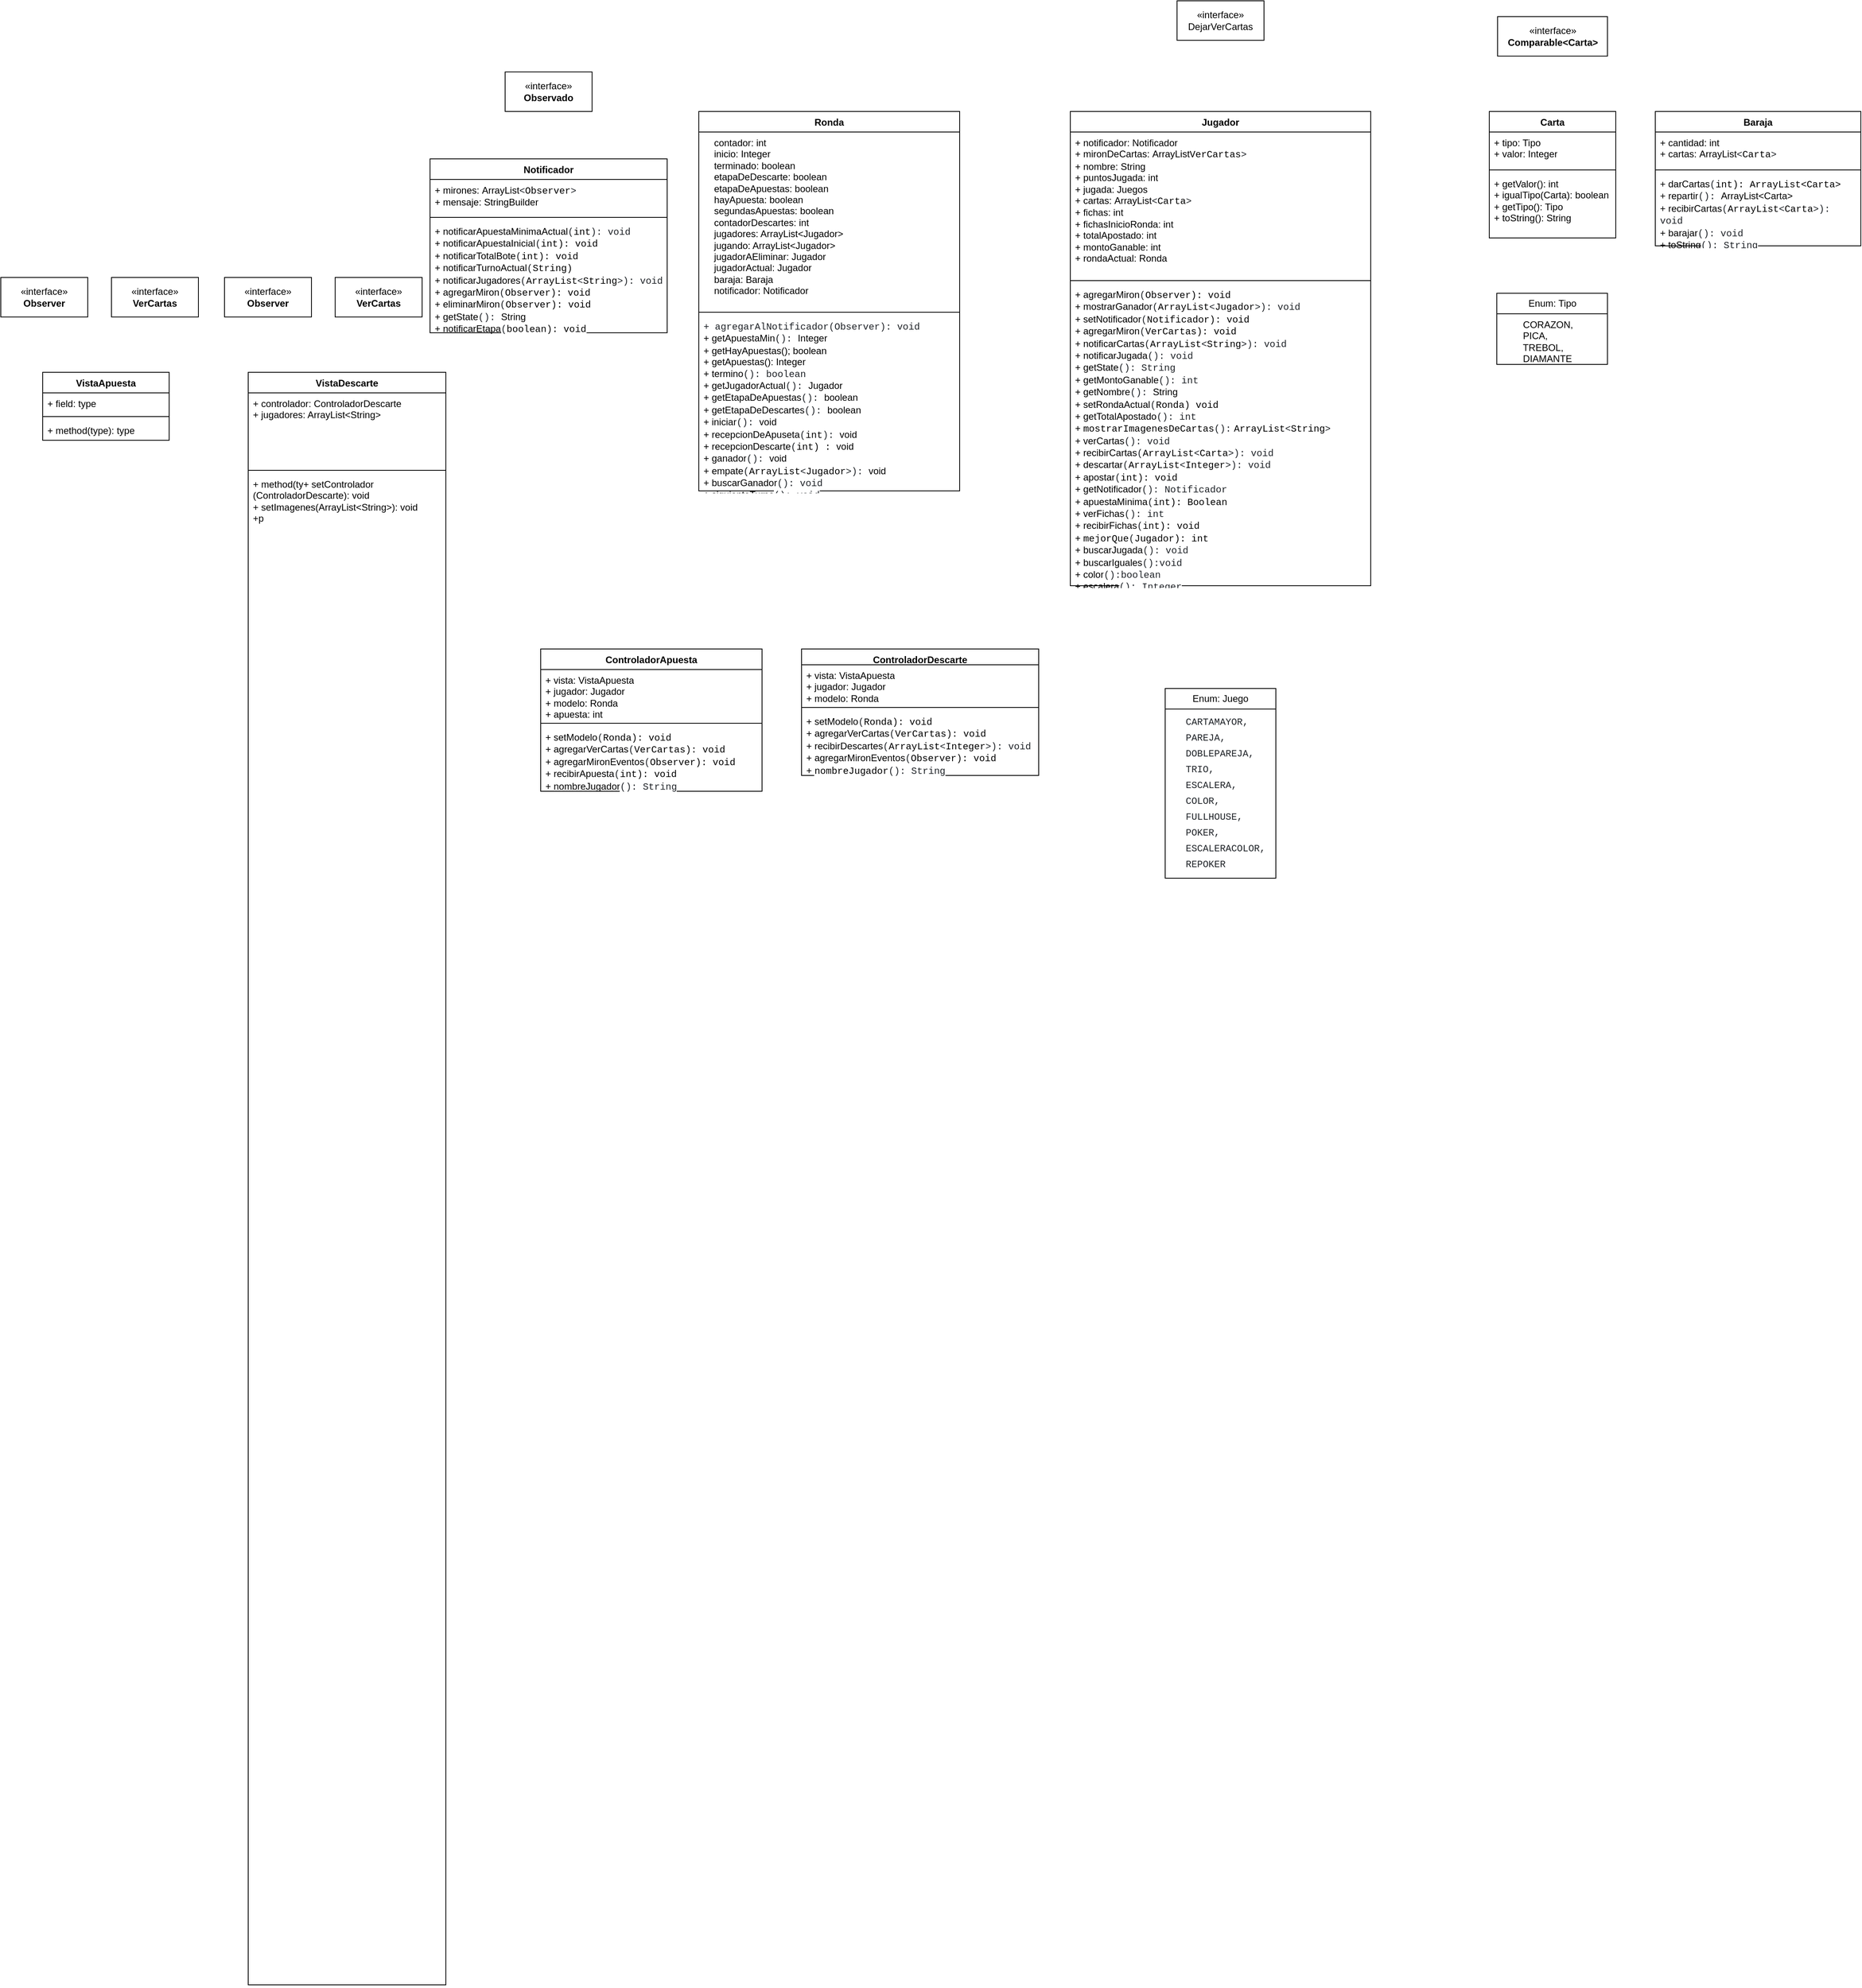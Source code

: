 <mxfile version="22.1.4" type="github">
  <diagram id="C5RBs43oDa-KdzZeNtuy" name="Page-1">
    <mxGraphModel dx="1088" dy="1622" grid="1" gridSize="10" guides="1" tooltips="1" connect="1" arrows="1" fold="1" page="1" pageScale="1" pageWidth="827" pageHeight="1169" math="0" shadow="0">
      <root>
        <mxCell id="WIyWlLk6GJQsqaUBKTNV-0" />
        <mxCell id="WIyWlLk6GJQsqaUBKTNV-1" parent="WIyWlLk6GJQsqaUBKTNV-0" />
        <mxCell id="jCgJ07AGniD74sEElGV5-0" value="Ronda" style="swimlane;fontStyle=1;align=center;verticalAlign=top;childLayout=stackLayout;horizontal=1;startSize=26;horizontalStack=0;resizeParent=1;resizeParentMax=0;resizeLast=0;collapsible=1;marginBottom=0;whiteSpace=wrap;html=1;" parent="WIyWlLk6GJQsqaUBKTNV-1" vertex="1">
          <mxGeometry x="220" y="-210" width="330" height="480" as="geometry">
            <mxRectangle x="320" y="50" width="80" height="30" as="alternateBounds" />
          </mxGeometry>
        </mxCell>
        <mxCell id="jCgJ07AGniD74sEElGV5-1" value="&lt;div&gt;&lt;span style=&quot;background-color: initial;&quot;&gt;&amp;nbsp; &amp;nbsp; contador: int&lt;/span&gt;&lt;/div&gt;&lt;div&gt;&lt;span style=&quot;background-color: initial;&quot;&gt;&amp;nbsp; &amp;nbsp; inicio: Integer&lt;/span&gt;&lt;/div&gt;&lt;div&gt;&amp;nbsp; &amp;nbsp; terminado: boolean&lt;/div&gt;&lt;div&gt;&amp;nbsp; &amp;nbsp; etapaDeDescarte: boolean&lt;/div&gt;&lt;div&gt;&amp;nbsp; &amp;nbsp; etapaDeApuestas: boolean&lt;/div&gt;&lt;div&gt;&amp;nbsp; &amp;nbsp; hayApuesta: boolean&lt;/div&gt;&lt;div&gt;&lt;span style=&quot;background-color: initial;&quot;&gt;&amp;nbsp; &amp;nbsp; segundasApuestas: boolean&lt;/span&gt;&lt;/div&gt;&lt;div&gt;&amp;nbsp; &amp;nbsp; contadorDescartes: int&lt;/div&gt;&lt;div&gt;&amp;nbsp; &amp;nbsp; jugadores: ArrayList&amp;lt;Jugador&amp;gt;&lt;/div&gt;&lt;div&gt;&amp;nbsp; &amp;nbsp; jugando: ArrayList&amp;lt;Jugador&amp;gt;&lt;/div&gt;&lt;div&gt;&amp;nbsp; &amp;nbsp; jugadorAEliminar: Jugador&lt;/div&gt;&lt;div&gt;&amp;nbsp; &amp;nbsp; jugadorActual: Jugador&lt;/div&gt;&lt;div&gt;&amp;nbsp; &amp;nbsp; baraja: Baraja&lt;/div&gt;&lt;div&gt;&amp;nbsp; &amp;nbsp; notificador: Notificador&lt;/div&gt;" style="text;strokeColor=none;fillColor=none;align=left;verticalAlign=top;spacingLeft=4;spacingRight=4;overflow=hidden;rotatable=0;points=[[0,0.5],[1,0.5]];portConstraint=eastwest;whiteSpace=wrap;html=1;" parent="jCgJ07AGniD74sEElGV5-0" vertex="1">
          <mxGeometry y="26" width="330" height="224" as="geometry" />
        </mxCell>
        <mxCell id="jCgJ07AGniD74sEElGV5-2" value="" style="line;strokeWidth=1;fillColor=none;align=left;verticalAlign=middle;spacingTop=-1;spacingLeft=3;spacingRight=3;rotatable=0;labelPosition=right;points=[];portConstraint=eastwest;strokeColor=inherit;" parent="jCgJ07AGniD74sEElGV5-0" vertex="1">
          <mxGeometry y="250" width="330" height="8" as="geometry" />
        </mxCell>
        <mxCell id="jCgJ07AGniD74sEElGV5-3" value="&lt;span style=&quot;border-color: var(--border-color); color: rgb(31, 35, 40); font-family: ui-monospace, SFMono-Regular, &amp;quot;SF Mono&amp;quot;, Menlo, Consolas, &amp;quot;Liberation Mono&amp;quot;, monospace; background-color: rgb(255, 255, 255);&quot;&gt;+ agregarAlNotificador&lt;span style=&quot;&quot;&gt;(&lt;/span&gt;&lt;span style=&quot;box-sizing: border-box; color: var(--color-prettylights-syntax-storage-modifier-import); display: inline-block;&quot; class=&quot;pl-smi&quot;&gt;Observer&lt;/span&gt;&lt;span style=&quot;&quot;&gt;): void&lt;/span&gt;&lt;br&gt;&lt;/span&gt;+ getApuestaMin&lt;span style=&quot;color: rgb(31, 35, 40); font-family: ui-monospace, SFMono-Regular, &amp;quot;SF Mono&amp;quot;, Menlo, Consolas, &amp;quot;Liberation Mono&amp;quot;, monospace; background-color: rgb(255, 255, 255);&quot;&gt;():&amp;nbsp;&lt;/span&gt;Integer&lt;br&gt;+ getHayApuestas(); boolean&lt;br&gt;+ getApuestas():&amp;nbsp;Integer&lt;br&gt;+&amp;nbsp;termino&lt;span style=&quot;color: rgb(31, 35, 40); font-family: ui-monospace, SFMono-Regular, &amp;quot;SF Mono&amp;quot;, Menlo, Consolas, &amp;quot;Liberation Mono&amp;quot;, monospace; background-color: rgb(255, 255, 255);&quot;&gt;(): boolean&lt;/span&gt;&lt;br&gt;+&amp;nbsp;getJugadorActual&lt;span style=&quot;color: rgb(31, 35, 40); font-family: ui-monospace, SFMono-Regular, &amp;quot;SF Mono&amp;quot;, Menlo, Consolas, &amp;quot;Liberation Mono&amp;quot;, monospace; background-color: rgb(255, 255, 255);&quot;&gt;():&amp;nbsp;&lt;/span&gt;Jugador&lt;br&gt;+&amp;nbsp;getEtapaDeApuestas&lt;span style=&quot;box-sizing: border-box; color: var(--color-prettylights-syntax-entity); display: inline-block; font-family: ui-monospace, SFMono-Regular, &amp;quot;SF Mono&amp;quot;, Menlo, Consolas, &amp;quot;Liberation Mono&amp;quot;, monospace; background-color: rgb(255, 255, 255);&quot; class=&quot;pl-en&quot;&gt;&lt;/span&gt;&lt;span style=&quot;color: rgb(31, 35, 40); font-family: ui-monospace, SFMono-Regular, &amp;quot;SF Mono&amp;quot;, Menlo, Consolas, &amp;quot;Liberation Mono&amp;quot;, monospace; background-color: rgb(255, 255, 255);&quot;&gt;(): &lt;/span&gt;boolean&lt;br&gt;+&amp;nbsp;getEtapaDeDescartes&lt;span style=&quot;color: rgb(31, 35, 40); font-family: ui-monospace, SFMono-Regular, &amp;quot;SF Mono&amp;quot;, Menlo, Consolas, &amp;quot;Liberation Mono&amp;quot;, monospace; background-color: rgb(255, 255, 255);&quot;&gt;(): &lt;/span&gt;boolean&lt;br&gt;+&amp;nbsp;iniciar&lt;span style=&quot;color: rgb(31, 35, 40); font-family: ui-monospace, SFMono-Regular, &amp;quot;SF Mono&amp;quot;, Menlo, Consolas, &amp;quot;Liberation Mono&amp;quot;, monospace; background-color: rgb(255, 255, 255);&quot;&gt;():&amp;nbsp;&lt;/span&gt;void&lt;br&gt;+&amp;nbsp;recepcionDeApuseta&lt;span style=&quot;color: rgb(31, 35, 40); font-family: ui-monospace, SFMono-Regular, &amp;quot;SF Mono&amp;quot;, Menlo, Consolas, &amp;quot;Liberation Mono&amp;quot;, monospace; background-color: rgb(255, 255, 255);&quot;&gt;(&lt;/span&gt;&lt;span style=&quot;box-sizing: border-box; color: var(--color-prettylights-syntax-storage-modifier-import); display: inline-block; font-family: ui-monospace, SFMono-Regular, &amp;quot;SF Mono&amp;quot;, Menlo, Consolas, &amp;quot;Liberation Mono&amp;quot;, monospace; background-color: rgb(255, 255, 255);&quot; class=&quot;pl-smi&quot;&gt;int&lt;/span&gt;&lt;span style=&quot;color: rgb(31, 35, 40); font-family: ui-monospace, SFMono-Regular, &amp;quot;SF Mono&amp;quot;, Menlo, Consolas, &amp;quot;Liberation Mono&amp;quot;, monospace; background-color: rgb(255, 255, 255);&quot;&gt;):&amp;nbsp;&lt;/span&gt;void&lt;br&gt;+&amp;nbsp;recepcionDescarte&lt;span style=&quot;color: rgb(31, 35, 40); font-family: ui-monospace, SFMono-Regular, &amp;quot;SF Mono&amp;quot;, Menlo, Consolas, &amp;quot;Liberation Mono&amp;quot;, monospace; background-color: rgb(255, 255, 255);&quot;&gt;(&lt;/span&gt;&lt;span style=&quot;box-sizing: border-box; color: var(--color-prettylights-syntax-storage-modifier-import); display: inline-block; font-family: ui-monospace, SFMono-Regular, &amp;quot;SF Mono&amp;quot;, Menlo, Consolas, &amp;quot;Liberation Mono&amp;quot;, monospace; background-color: rgb(255, 255, 255);&quot; class=&quot;pl-smi&quot;&gt;int) :&amp;nbsp;&lt;/span&gt;void&lt;br&gt;+&amp;nbsp;ganador&lt;span style=&quot;color: rgb(31, 35, 40); font-family: ui-monospace, SFMono-Regular, &amp;quot;SF Mono&amp;quot;, Menlo, Consolas, &amp;quot;Liberation Mono&amp;quot;, monospace; background-color: rgb(255, 255, 255);&quot;&gt;():&amp;nbsp;&lt;/span&gt;void&lt;br&gt;+&amp;nbsp;empate&lt;span style=&quot;color: rgb(31, 35, 40); font-family: ui-monospace, SFMono-Regular, &amp;quot;SF Mono&amp;quot;, Menlo, Consolas, &amp;quot;Liberation Mono&amp;quot;, monospace; background-color: rgb(255, 255, 255);&quot;&gt;(&lt;/span&gt;&lt;span style=&quot;box-sizing: border-box; color: var(--color-prettylights-syntax-storage-modifier-import); display: inline-block; font-family: ui-monospace, SFMono-Regular, &amp;quot;SF Mono&amp;quot;, Menlo, Consolas, &amp;quot;Liberation Mono&amp;quot;, monospace; background-color: rgb(255, 255, 255);&quot; class=&quot;pl-smi&quot;&gt;ArrayList&lt;/span&gt;&lt;span style=&quot;color: rgb(31, 35, 40); font-family: ui-monospace, SFMono-Regular, &amp;quot;SF Mono&amp;quot;, Menlo, Consolas, &amp;quot;Liberation Mono&amp;quot;, monospace; background-color: rgb(255, 255, 255);&quot;&gt;&amp;lt;&lt;/span&gt;&lt;span style=&quot;box-sizing: border-box; color: var(--color-prettylights-syntax-storage-modifier-import); display: inline-block; font-family: ui-monospace, SFMono-Regular, &amp;quot;SF Mono&amp;quot;, Menlo, Consolas, &amp;quot;Liberation Mono&amp;quot;, monospace; background-color: rgb(255, 255, 255);&quot; class=&quot;pl-smi&quot;&gt;Jugador&lt;/span&gt;&lt;span style=&quot;color: rgb(31, 35, 40); font-family: ui-monospace, SFMono-Regular, &amp;quot;SF Mono&amp;quot;, Menlo, Consolas, &amp;quot;Liberation Mono&amp;quot;, monospace; background-color: rgb(255, 255, 255);&quot;&gt;&amp;gt;):&amp;nbsp;&lt;/span&gt;void&lt;br&gt;+&amp;nbsp;buscarGanador&lt;span style=&quot;color: rgb(31, 35, 40); font-family: ui-monospace, SFMono-Regular, &amp;quot;SF Mono&amp;quot;, Menlo, Consolas, &amp;quot;Liberation Mono&amp;quot;, monospace; background-color: rgb(255, 255, 255);&quot;&gt;(): void&lt;/span&gt;&lt;br&gt;+ siguienteTurno&lt;span style=&quot;color: rgb(31, 35, 40); font-family: ui-monospace, SFMono-Regular, &amp;quot;SF Mono&amp;quot;, Menlo, Consolas, &amp;quot;Liberation Mono&amp;quot;, monospace; background-color: rgb(255, 255, 255);&quot;&gt;(): void&lt;/span&gt;" style="text;strokeColor=none;fillColor=none;align=left;verticalAlign=top;spacingLeft=4;spacingRight=4;overflow=hidden;rotatable=0;points=[[0,0.5],[1,0.5]];portConstraint=eastwest;whiteSpace=wrap;html=1;" parent="jCgJ07AGniD74sEElGV5-0" vertex="1">
          <mxGeometry y="258" width="330" height="222" as="geometry" />
        </mxCell>
        <mxCell id="jCgJ07AGniD74sEElGV5-5" value="«interface»&lt;br&gt;&lt;b&gt;Observado&lt;/b&gt;" style="html=1;whiteSpace=wrap;" parent="WIyWlLk6GJQsqaUBKTNV-1" vertex="1">
          <mxGeometry x="-25" y="-260" width="110" height="50" as="geometry" />
        </mxCell>
        <mxCell id="jCgJ07AGniD74sEElGV5-6" value="Notificador" style="swimlane;fontStyle=1;align=center;verticalAlign=top;childLayout=stackLayout;horizontal=1;startSize=26;horizontalStack=0;resizeParent=1;resizeParentMax=0;resizeLast=0;collapsible=1;marginBottom=0;whiteSpace=wrap;html=1;" parent="WIyWlLk6GJQsqaUBKTNV-1" vertex="1">
          <mxGeometry x="-120" y="-150" width="300" height="220" as="geometry" />
        </mxCell>
        <mxCell id="jCgJ07AGniD74sEElGV5-7" value="+&amp;nbsp;mirones:&amp;nbsp;ArrayList&lt;span style=&quot;color: rgb(31, 35, 40); font-family: ui-monospace, SFMono-Regular, &amp;quot;SF Mono&amp;quot;, Menlo, Consolas, &amp;quot;Liberation Mono&amp;quot;, monospace; background-color: rgb(255, 255, 255);&quot;&gt;&amp;lt;&lt;/span&gt;&lt;span style=&quot;box-sizing: border-box; color: var(--color-prettylights-syntax-storage-modifier-import); display: inline-block; font-family: ui-monospace, SFMono-Regular, &amp;quot;SF Mono&amp;quot;, Menlo, Consolas, &amp;quot;Liberation Mono&amp;quot;, monospace; background-color: rgb(255, 255, 255);&quot; class=&quot;pl-smi&quot;&gt;Observer&lt;/span&gt;&lt;span style=&quot;color: rgb(31, 35, 40); font-family: ui-monospace, SFMono-Regular, &amp;quot;SF Mono&amp;quot;, Menlo, Consolas, &amp;quot;Liberation Mono&amp;quot;, monospace; background-color: rgb(255, 255, 255);&quot;&gt;&amp;gt;&lt;/span&gt;&lt;br&gt;+&amp;nbsp;mensaje:&amp;nbsp;StringBuilder&lt;br&gt;" style="text;strokeColor=none;fillColor=none;align=left;verticalAlign=top;spacingLeft=4;spacingRight=4;overflow=hidden;rotatable=0;points=[[0,0.5],[1,0.5]];portConstraint=eastwest;whiteSpace=wrap;html=1;" parent="jCgJ07AGniD74sEElGV5-6" vertex="1">
          <mxGeometry y="26" width="300" height="44" as="geometry" />
        </mxCell>
        <mxCell id="jCgJ07AGniD74sEElGV5-8" value="" style="line;strokeWidth=1;fillColor=none;align=left;verticalAlign=middle;spacingTop=-1;spacingLeft=3;spacingRight=3;rotatable=0;labelPosition=right;points=[];portConstraint=eastwest;strokeColor=inherit;" parent="jCgJ07AGniD74sEElGV5-6" vertex="1">
          <mxGeometry y="70" width="300" height="8" as="geometry" />
        </mxCell>
        <mxCell id="jCgJ07AGniD74sEElGV5-9" value="+&amp;nbsp;notificarApuestaMinimaActual&lt;span style=&quot;color: rgb(31, 35, 40); font-family: ui-monospace, SFMono-Regular, &amp;quot;SF Mono&amp;quot;, Menlo, Consolas, &amp;quot;Liberation Mono&amp;quot;, monospace; background-color: rgb(255, 255, 255);&quot;&gt;(&lt;/span&gt;&lt;span style=&quot;box-sizing: border-box; color: var(--color-prettylights-syntax-storage-modifier-import); display: inline-block; font-family: ui-monospace, SFMono-Regular, &amp;quot;SF Mono&amp;quot;, Menlo, Consolas, &amp;quot;Liberation Mono&amp;quot;, monospace; background-color: rgb(255, 255, 255);&quot; class=&quot;pl-smi&quot;&gt;int&lt;/span&gt;&lt;span style=&quot;color: rgb(31, 35, 40); font-family: ui-monospace, SFMono-Regular, &amp;quot;SF Mono&amp;quot;, Menlo, Consolas, &amp;quot;Liberation Mono&amp;quot;, monospace; background-color: rgb(255, 255, 255);&quot;&gt;): void&lt;/span&gt;&lt;br&gt;+&amp;nbsp;notificarApuestaInicial&lt;span style=&quot;color: rgb(31, 35, 40); font-family: ui-monospace, SFMono-Regular, &amp;quot;SF Mono&amp;quot;, Menlo, Consolas, &amp;quot;Liberation Mono&amp;quot;, monospace; background-color: rgb(255, 255, 255);&quot;&gt;(&lt;/span&gt;&lt;span style=&quot;box-sizing: border-box; color: var(--color-prettylights-syntax-storage-modifier-import); display: inline-block; font-family: ui-monospace, SFMono-Regular, &amp;quot;SF Mono&amp;quot;, Menlo, Consolas, &amp;quot;Liberation Mono&amp;quot;, monospace; background-color: rgb(255, 255, 255);&quot; class=&quot;pl-smi&quot;&gt;int): void&lt;/span&gt;&lt;br&gt;+&amp;nbsp;notificarTotalBote&lt;span style=&quot;color: rgb(31, 35, 40); font-family: ui-monospace, SFMono-Regular, &amp;quot;SF Mono&amp;quot;, Menlo, Consolas, &amp;quot;Liberation Mono&amp;quot;, monospace; background-color: rgb(255, 255, 255);&quot;&gt;(&lt;/span&gt;&lt;span style=&quot;box-sizing: border-box; color: var(--color-prettylights-syntax-storage-modifier-import); display: inline-block; font-family: ui-monospace, SFMono-Regular, &amp;quot;SF Mono&amp;quot;, Menlo, Consolas, &amp;quot;Liberation Mono&amp;quot;, monospace; background-color: rgb(255, 255, 255);&quot; class=&quot;pl-smi&quot;&gt;int): void&lt;/span&gt;&lt;br&gt;+&amp;nbsp;notificarTurnoActual&lt;span style=&quot;color: rgb(31, 35, 40); font-family: ui-monospace, SFMono-Regular, &amp;quot;SF Mono&amp;quot;, Menlo, Consolas, &amp;quot;Liberation Mono&amp;quot;, monospace; background-color: rgb(255, 255, 255);&quot;&gt;(&lt;/span&gt;&lt;span style=&quot;box-sizing: border-box; color: var(--color-prettylights-syntax-storage-modifier-import); display: inline-block; font-family: ui-monospace, SFMono-Regular, &amp;quot;SF Mono&amp;quot;, Menlo, Consolas, &amp;quot;Liberation Mono&amp;quot;, monospace; background-color: rgb(255, 255, 255);&quot; class=&quot;pl-smi&quot;&gt;String)&lt;/span&gt;&lt;br&gt;+ notificarJugadores&lt;span style=&quot;color: rgb(31, 35, 40); font-family: ui-monospace, SFMono-Regular, &amp;quot;SF Mono&amp;quot;, Menlo, Consolas, &amp;quot;Liberation Mono&amp;quot;, monospace; background-color: rgb(255, 255, 255);&quot;&gt;(&lt;/span&gt;&lt;span style=&quot;box-sizing: border-box; color: var(--color-prettylights-syntax-storage-modifier-import); display: inline-block; font-family: ui-monospace, SFMono-Regular, &amp;quot;SF Mono&amp;quot;, Menlo, Consolas, &amp;quot;Liberation Mono&amp;quot;, monospace; background-color: rgb(255, 255, 255);&quot; class=&quot;pl-smi&quot;&gt;ArrayList&lt;/span&gt;&lt;span style=&quot;color: rgb(31, 35, 40); font-family: ui-monospace, SFMono-Regular, &amp;quot;SF Mono&amp;quot;, Menlo, Consolas, &amp;quot;Liberation Mono&amp;quot;, monospace; background-color: rgb(255, 255, 255);&quot;&gt;&amp;lt;&lt;/span&gt;&lt;span style=&quot;box-sizing: border-box; color: var(--color-prettylights-syntax-storage-modifier-import); display: inline-block; font-family: ui-monospace, SFMono-Regular, &amp;quot;SF Mono&amp;quot;, Menlo, Consolas, &amp;quot;Liberation Mono&amp;quot;, monospace; background-color: rgb(255, 255, 255);&quot; class=&quot;pl-smi&quot;&gt;String&lt;/span&gt;&lt;span style=&quot;color: rgb(31, 35, 40); font-family: ui-monospace, SFMono-Regular, &amp;quot;SF Mono&amp;quot;, Menlo, Consolas, &amp;quot;Liberation Mono&amp;quot;, monospace; background-color: rgb(255, 255, 255);&quot;&gt;&amp;gt;): void&lt;/span&gt;&lt;br&gt;+&amp;nbsp;agregarMiron&lt;span style=&quot;color: rgb(31, 35, 40); font-family: ui-monospace, SFMono-Regular, &amp;quot;SF Mono&amp;quot;, Menlo, Consolas, &amp;quot;Liberation Mono&amp;quot;, monospace; background-color: rgb(255, 255, 255);&quot;&gt;(&lt;/span&gt;&lt;span style=&quot;box-sizing: border-box; color: var(--color-prettylights-syntax-storage-modifier-import); display: inline-block; font-family: ui-monospace, SFMono-Regular, &amp;quot;SF Mono&amp;quot;, Menlo, Consolas, &amp;quot;Liberation Mono&amp;quot;, monospace; background-color: rgb(255, 255, 255);&quot; class=&quot;pl-smi&quot;&gt;Observer): void&lt;/span&gt;&lt;br&gt;+ eliminarMiron&lt;span style=&quot;color: rgb(31, 35, 40); font-family: ui-monospace, SFMono-Regular, &amp;quot;SF Mono&amp;quot;, Menlo, Consolas, &amp;quot;Liberation Mono&amp;quot;, monospace; background-color: rgb(255, 255, 255);&quot;&gt;(&lt;/span&gt;&lt;span style=&quot;box-sizing: border-box; color: var(--color-prettylights-syntax-storage-modifier-import); display: inline-block; font-family: ui-monospace, SFMono-Regular, &amp;quot;SF Mono&amp;quot;, Menlo, Consolas, &amp;quot;Liberation Mono&amp;quot;, monospace; background-color: rgb(255, 255, 255);&quot; class=&quot;pl-smi&quot;&gt;Observer): void&lt;/span&gt;&lt;br&gt;+ getState&lt;span style=&quot;color: rgb(31, 35, 40); font-family: ui-monospace, SFMono-Regular, &amp;quot;SF Mono&amp;quot;, Menlo, Consolas, &amp;quot;Liberation Mono&amp;quot;, monospace; background-color: rgb(255, 255, 255);&quot;&gt;():&amp;nbsp;&lt;/span&gt;String&lt;br&gt;+&amp;nbsp;notificarEtapa&lt;span style=&quot;color: rgb(31, 35, 40); font-family: ui-monospace, SFMono-Regular, &amp;quot;SF Mono&amp;quot;, Menlo, Consolas, &amp;quot;Liberation Mono&amp;quot;, monospace; background-color: rgb(255, 255, 255);&quot;&gt;(&lt;/span&gt;&lt;span style=&quot;box-sizing: border-box; color: var(--color-prettylights-syntax-storage-modifier-import); display: inline-block; font-family: ui-monospace, SFMono-Regular, &amp;quot;SF Mono&amp;quot;, Menlo, Consolas, &amp;quot;Liberation Mono&amp;quot;, monospace; background-color: rgb(255, 255, 255);&quot; class=&quot;pl-smi&quot;&gt;boolean): void&lt;br&gt;&lt;/span&gt;" style="text;strokeColor=none;fillColor=none;align=left;verticalAlign=top;spacingLeft=4;spacingRight=4;overflow=hidden;rotatable=0;points=[[0,0.5],[1,0.5]];portConstraint=eastwest;whiteSpace=wrap;html=1;" parent="jCgJ07AGniD74sEElGV5-6" vertex="1">
          <mxGeometry y="78" width="300" height="142" as="geometry" />
        </mxCell>
        <mxCell id="jCgJ07AGniD74sEElGV5-10" value="Jugador" style="swimlane;fontStyle=1;align=center;verticalAlign=top;childLayout=stackLayout;horizontal=1;startSize=26;horizontalStack=0;resizeParent=1;resizeParentMax=0;resizeLast=0;collapsible=1;marginBottom=0;whiteSpace=wrap;html=1;" parent="WIyWlLk6GJQsqaUBKTNV-1" vertex="1">
          <mxGeometry x="690" y="-210" width="380" height="600" as="geometry" />
        </mxCell>
        <mxCell id="jCgJ07AGniD74sEElGV5-11" value="+ notificador: Notificador&lt;br&gt;+&amp;nbsp;mironDeCartas:&amp;nbsp;ArrayList&lt;span style=&quot;box-sizing: border-box; color: var(--color-prettylights-syntax-storage-modifier-import); display: inline-block; font-family: ui-monospace, SFMono-Regular, &amp;quot;SF Mono&amp;quot;, Menlo, Consolas, &amp;quot;Liberation Mono&amp;quot;, monospace; background-color: rgb(255, 255, 255);&quot; class=&quot;pl-smi&quot;&gt;VerCartas&lt;/span&gt;&lt;span style=&quot;color: rgb(31, 35, 40); font-family: ui-monospace, SFMono-Regular, &amp;quot;SF Mono&amp;quot;, Menlo, Consolas, &amp;quot;Liberation Mono&amp;quot;, monospace; background-color: rgb(255, 255, 255);&quot;&gt;&amp;gt;&lt;/span&gt;&lt;br&gt;+&amp;nbsp;nombre:&amp;nbsp;String&lt;br&gt;+&amp;nbsp;puntosJugada:&amp;nbsp;int&lt;br&gt;+&amp;nbsp;jugada:&amp;nbsp;Juegos&lt;br&gt;+&amp;nbsp;cartas:&amp;nbsp;ArrayList&lt;span style=&quot;color: rgb(31, 35, 40); font-family: ui-monospace, SFMono-Regular, &amp;quot;SF Mono&amp;quot;, Menlo, Consolas, &amp;quot;Liberation Mono&amp;quot;, monospace; background-color: rgb(255, 255, 255);&quot;&gt;&amp;lt;&lt;/span&gt;&lt;span style=&quot;box-sizing: border-box; color: var(--color-prettylights-syntax-storage-modifier-import); display: inline-block; font-family: ui-monospace, SFMono-Regular, &amp;quot;SF Mono&amp;quot;, Menlo, Consolas, &amp;quot;Liberation Mono&amp;quot;, monospace; background-color: rgb(255, 255, 255);&quot; class=&quot;pl-smi&quot;&gt;Carta&lt;/span&gt;&lt;span style=&quot;color: rgb(31, 35, 40); font-family: ui-monospace, SFMono-Regular, &amp;quot;SF Mono&amp;quot;, Menlo, Consolas, &amp;quot;Liberation Mono&amp;quot;, monospace; background-color: rgb(255, 255, 255);&quot;&gt;&amp;gt;&lt;/span&gt;&lt;br&gt;+&amp;nbsp;fichas: int&lt;br&gt;+&amp;nbsp;fichasInicioRonda: int&lt;br&gt;+&amp;nbsp;totalApostado: int&amp;nbsp;&lt;br&gt;+&amp;nbsp;montoGanable: int&lt;br&gt;+&amp;nbsp;rondaActual:&amp;nbsp;Ronda" style="text;strokeColor=none;fillColor=none;align=left;verticalAlign=top;spacingLeft=4;spacingRight=4;overflow=hidden;rotatable=0;points=[[0,0.5],[1,0.5]];portConstraint=eastwest;whiteSpace=wrap;html=1;" parent="jCgJ07AGniD74sEElGV5-10" vertex="1">
          <mxGeometry y="26" width="380" height="184" as="geometry" />
        </mxCell>
        <mxCell id="jCgJ07AGniD74sEElGV5-12" value="" style="line;strokeWidth=1;fillColor=none;align=left;verticalAlign=middle;spacingTop=-1;spacingLeft=3;spacingRight=3;rotatable=0;labelPosition=right;points=[];portConstraint=eastwest;strokeColor=inherit;" parent="jCgJ07AGniD74sEElGV5-10" vertex="1">
          <mxGeometry y="210" width="380" height="8" as="geometry" />
        </mxCell>
        <mxCell id="jCgJ07AGniD74sEElGV5-13" value="+&amp;nbsp;agregarMiron&lt;span style=&quot;color: rgb(31, 35, 40); font-family: ui-monospace, SFMono-Regular, &amp;quot;SF Mono&amp;quot;, Menlo, Consolas, &amp;quot;Liberation Mono&amp;quot;, monospace; background-color: rgb(255, 255, 255);&quot;&gt;(&lt;/span&gt;&lt;span style=&quot;box-sizing: border-box; color: var(--color-prettylights-syntax-storage-modifier-import); display: inline-block; font-family: ui-monospace, SFMono-Regular, &amp;quot;SF Mono&amp;quot;, Menlo, Consolas, &amp;quot;Liberation Mono&amp;quot;, monospace; background-color: rgb(255, 255, 255);&quot; class=&quot;pl-smi&quot;&gt;Observer): void&lt;/span&gt;&lt;br&gt;+&amp;nbsp;mostrarGanador&lt;span style=&quot;color: rgb(31, 35, 40); font-family: ui-monospace, SFMono-Regular, &amp;quot;SF Mono&amp;quot;, Menlo, Consolas, &amp;quot;Liberation Mono&amp;quot;, monospace; background-color: rgb(255, 255, 255);&quot;&gt;(&lt;/span&gt;&lt;span style=&quot;box-sizing: border-box; color: var(--color-prettylights-syntax-storage-modifier-import); display: inline-block; font-family: ui-monospace, SFMono-Regular, &amp;quot;SF Mono&amp;quot;, Menlo, Consolas, &amp;quot;Liberation Mono&amp;quot;, monospace; background-color: rgb(255, 255, 255);&quot; class=&quot;pl-smi&quot;&gt;ArrayList&lt;/span&gt;&lt;span style=&quot;color: rgb(31, 35, 40); font-family: ui-monospace, SFMono-Regular, &amp;quot;SF Mono&amp;quot;, Menlo, Consolas, &amp;quot;Liberation Mono&amp;quot;, monospace; background-color: rgb(255, 255, 255);&quot;&gt;&amp;lt;&lt;/span&gt;&lt;span style=&quot;box-sizing: border-box; color: var(--color-prettylights-syntax-storage-modifier-import); display: inline-block; font-family: ui-monospace, SFMono-Regular, &amp;quot;SF Mono&amp;quot;, Menlo, Consolas, &amp;quot;Liberation Mono&amp;quot;, monospace; background-color: rgb(255, 255, 255);&quot; class=&quot;pl-smi&quot;&gt;Jugador&lt;/span&gt;&lt;span style=&quot;color: rgb(31, 35, 40); font-family: ui-monospace, SFMono-Regular, &amp;quot;SF Mono&amp;quot;, Menlo, Consolas, &amp;quot;Liberation Mono&amp;quot;, monospace; background-color: rgb(255, 255, 255);&quot;&gt;&amp;gt;): void&lt;/span&gt;&lt;br&gt;+&amp;nbsp;setNotificador&lt;span style=&quot;color: rgb(31, 35, 40); font-family: ui-monospace, SFMono-Regular, &amp;quot;SF Mono&amp;quot;, Menlo, Consolas, &amp;quot;Liberation Mono&amp;quot;, monospace; background-color: rgb(255, 255, 255);&quot;&gt;(&lt;/span&gt;&lt;span style=&quot;box-sizing: border-box; color: var(--color-prettylights-syntax-storage-modifier-import); display: inline-block; font-family: ui-monospace, SFMono-Regular, &amp;quot;SF Mono&amp;quot;, Menlo, Consolas, &amp;quot;Liberation Mono&amp;quot;, monospace; background-color: rgb(255, 255, 255);&quot; class=&quot;pl-smi&quot;&gt;Notificador): void&lt;/span&gt;&lt;br&gt;+&amp;nbsp;agregarMiron&lt;span style=&quot;color: rgb(31, 35, 40); font-family: ui-monospace, SFMono-Regular, &amp;quot;SF Mono&amp;quot;, Menlo, Consolas, &amp;quot;Liberation Mono&amp;quot;, monospace; background-color: rgb(255, 255, 255);&quot;&gt;(&lt;/span&gt;&lt;span style=&quot;box-sizing: border-box; color: var(--color-prettylights-syntax-storage-modifier-import); display: inline-block; font-family: ui-monospace, SFMono-Regular, &amp;quot;SF Mono&amp;quot;, Menlo, Consolas, &amp;quot;Liberation Mono&amp;quot;, monospace; background-color: rgb(255, 255, 255);&quot; class=&quot;pl-smi&quot;&gt;VerCartas): void&lt;/span&gt;&lt;br&gt;+&amp;nbsp;notificarCartas&lt;span style=&quot;color: rgb(31, 35, 40); font-family: ui-monospace, SFMono-Regular, &amp;quot;SF Mono&amp;quot;, Menlo, Consolas, &amp;quot;Liberation Mono&amp;quot;, monospace; background-color: rgb(255, 255, 255);&quot;&gt;(&lt;/span&gt;&lt;span style=&quot;box-sizing: border-box; color: var(--color-prettylights-syntax-storage-modifier-import); display: inline-block; font-family: ui-monospace, SFMono-Regular, &amp;quot;SF Mono&amp;quot;, Menlo, Consolas, &amp;quot;Liberation Mono&amp;quot;, monospace; background-color: rgb(255, 255, 255);&quot; class=&quot;pl-smi&quot;&gt;ArrayList&lt;/span&gt;&lt;span style=&quot;color: rgb(31, 35, 40); font-family: ui-monospace, SFMono-Regular, &amp;quot;SF Mono&amp;quot;, Menlo, Consolas, &amp;quot;Liberation Mono&amp;quot;, monospace; background-color: rgb(255, 255, 255);&quot;&gt;&amp;lt;&lt;/span&gt;&lt;span style=&quot;box-sizing: border-box; color: var(--color-prettylights-syntax-storage-modifier-import); display: inline-block; font-family: ui-monospace, SFMono-Regular, &amp;quot;SF Mono&amp;quot;, Menlo, Consolas, &amp;quot;Liberation Mono&amp;quot;, monospace; background-color: rgb(255, 255, 255);&quot; class=&quot;pl-smi&quot;&gt;String&lt;/span&gt;&lt;span style=&quot;color: rgb(31, 35, 40); font-family: ui-monospace, SFMono-Regular, &amp;quot;SF Mono&amp;quot;, Menlo, Consolas, &amp;quot;Liberation Mono&amp;quot;, monospace; background-color: rgb(255, 255, 255);&quot;&gt;&amp;gt;): void&lt;/span&gt;&lt;br&gt;+&amp;nbsp;notificarJugada&lt;span style=&quot;color: rgb(31, 35, 40); font-family: ui-monospace, SFMono-Regular, &amp;quot;SF Mono&amp;quot;, Menlo, Consolas, &amp;quot;Liberation Mono&amp;quot;, monospace; background-color: rgb(255, 255, 255);&quot;&gt;(): void&lt;/span&gt;&lt;br&gt;+&amp;nbsp;getState&lt;span style=&quot;color: rgb(31, 35, 40); font-family: ui-monospace, SFMono-Regular, &amp;quot;SF Mono&amp;quot;, Menlo, Consolas, &amp;quot;Liberation Mono&amp;quot;, monospace; background-color: rgb(255, 255, 255);&quot;&gt;(): String&lt;/span&gt;&lt;br&gt;+&amp;nbsp;getMontoGanable&lt;span style=&quot;color: rgb(31, 35, 40); font-family: ui-monospace, SFMono-Regular, &amp;quot;SF Mono&amp;quot;, Menlo, Consolas, &amp;quot;Liberation Mono&amp;quot;, monospace; background-color: rgb(255, 255, 255);&quot;&gt;(): int&lt;/span&gt;&lt;br&gt;+&amp;nbsp;getNombre&lt;span style=&quot;color: rgb(31, 35, 40); font-family: ui-monospace, SFMono-Regular, &amp;quot;SF Mono&amp;quot;, Menlo, Consolas, &amp;quot;Liberation Mono&amp;quot;, monospace; background-color: rgb(255, 255, 255);&quot;&gt;():&amp;nbsp;&lt;/span&gt;String&lt;br&gt;+&amp;nbsp;setRondaActual&lt;span style=&quot;color: rgb(31, 35, 40); font-family: ui-monospace, SFMono-Regular, &amp;quot;SF Mono&amp;quot;, Menlo, Consolas, &amp;quot;Liberation Mono&amp;quot;, monospace; background-color: rgb(255, 255, 255);&quot;&gt;(&lt;/span&gt;&lt;span style=&quot;box-sizing: border-box; color: var(--color-prettylights-syntax-storage-modifier-import); display: inline-block; font-family: ui-monospace, SFMono-Regular, &amp;quot;SF Mono&amp;quot;, Menlo, Consolas, &amp;quot;Liberation Mono&amp;quot;, monospace; background-color: rgb(255, 255, 255);&quot; class=&quot;pl-smi&quot;&gt;Ronda) void&lt;/span&gt;&lt;br&gt;+&amp;nbsp;getTotalApostado&lt;span style=&quot;color: rgb(31, 35, 40); font-family: ui-monospace, SFMono-Regular, &amp;quot;SF Mono&amp;quot;, Menlo, Consolas, &amp;quot;Liberation Mono&amp;quot;, monospace; background-color: rgb(255, 255, 255);&quot;&gt;(): int&lt;/span&gt;&lt;br&gt;+ &lt;span style=&quot;box-sizing: border-box; color: var(--color-prettylights-syntax-entity); display: inline-block; font-family: ui-monospace, SFMono-Regular, &amp;quot;SF Mono&amp;quot;, Menlo, Consolas, &amp;quot;Liberation Mono&amp;quot;, monospace; background-color: rgb(255, 255, 255);&quot; class=&quot;pl-en&quot;&gt;mostrarImagenesDeCartas&lt;/span&gt;&lt;span style=&quot;color: rgb(31, 35, 40); font-family: ui-monospace, SFMono-Regular, &amp;quot;SF Mono&amp;quot;, Menlo, Consolas, &amp;quot;Liberation Mono&amp;quot;, monospace; background-color: rgb(255, 255, 255);&quot;&gt;():&lt;/span&gt; &lt;span style=&quot;box-sizing: border-box; color: var(--color-prettylights-syntax-storage-modifier-import); display: inline-block; font-family: ui-monospace, SFMono-Regular, &amp;quot;SF Mono&amp;quot;, Menlo, Consolas, &amp;quot;Liberation Mono&amp;quot;, monospace; background-color: rgb(255, 255, 255);&quot; class=&quot;pl-smi&quot;&gt;ArrayList&lt;/span&gt;&lt;span style=&quot;color: rgb(31, 35, 40); font-family: ui-monospace, SFMono-Regular, &amp;quot;SF Mono&amp;quot;, Menlo, Consolas, &amp;quot;Liberation Mono&amp;quot;, monospace; background-color: rgb(255, 255, 255);&quot;&gt;&amp;lt;&lt;/span&gt;&lt;span style=&quot;box-sizing: border-box; color: var(--color-prettylights-syntax-storage-modifier-import); display: inline-block; font-family: ui-monospace, SFMono-Regular, &amp;quot;SF Mono&amp;quot;, Menlo, Consolas, &amp;quot;Liberation Mono&amp;quot;, monospace; background-color: rgb(255, 255, 255);&quot; class=&quot;pl-smi&quot;&gt;String&lt;/span&gt;&lt;span style=&quot;color: rgb(31, 35, 40); font-family: ui-monospace, SFMono-Regular, &amp;quot;SF Mono&amp;quot;, Menlo, Consolas, &amp;quot;Liberation Mono&amp;quot;, monospace; background-color: rgb(255, 255, 255);&quot;&gt;&amp;gt;&lt;/span&gt;&lt;br&gt;+&amp;nbsp;verCartas&lt;span style=&quot;color: rgb(31, 35, 40); font-family: ui-monospace, SFMono-Regular, &amp;quot;SF Mono&amp;quot;, Menlo, Consolas, &amp;quot;Liberation Mono&amp;quot;, monospace; background-color: rgb(255, 255, 255);&quot;&gt;(): void&lt;br&gt;&lt;/span&gt;+&amp;nbsp;recibirCartas&lt;span style=&quot;color: rgb(31, 35, 40); font-family: ui-monospace, SFMono-Regular, &amp;quot;SF Mono&amp;quot;, Menlo, Consolas, &amp;quot;Liberation Mono&amp;quot;, monospace; background-color: rgb(255, 255, 255);&quot;&gt;(&lt;/span&gt;&lt;span style=&quot;box-sizing: border-box; color: var(--color-prettylights-syntax-storage-modifier-import); display: inline-block; font-family: ui-monospace, SFMono-Regular, &amp;quot;SF Mono&amp;quot;, Menlo, Consolas, &amp;quot;Liberation Mono&amp;quot;, monospace; background-color: rgb(255, 255, 255);&quot; class=&quot;pl-smi&quot;&gt;ArrayList&lt;/span&gt;&lt;span style=&quot;color: rgb(31, 35, 40); font-family: ui-monospace, SFMono-Regular, &amp;quot;SF Mono&amp;quot;, Menlo, Consolas, &amp;quot;Liberation Mono&amp;quot;, monospace; background-color: rgb(255, 255, 255);&quot;&gt;&amp;lt;&lt;/span&gt;&lt;span style=&quot;box-sizing: border-box; color: var(--color-prettylights-syntax-storage-modifier-import); display: inline-block; font-family: ui-monospace, SFMono-Regular, &amp;quot;SF Mono&amp;quot;, Menlo, Consolas, &amp;quot;Liberation Mono&amp;quot;, monospace; background-color: rgb(255, 255, 255);&quot; class=&quot;pl-smi&quot;&gt;Carta&lt;/span&gt;&lt;span style=&quot;color: rgb(31, 35, 40); font-family: ui-monospace, SFMono-Regular, &amp;quot;SF Mono&amp;quot;, Menlo, Consolas, &amp;quot;Liberation Mono&amp;quot;, monospace; background-color: rgb(255, 255, 255);&quot;&gt;&amp;gt;): void&lt;/span&gt;&lt;br&gt;+&amp;nbsp;descartar&lt;span style=&quot;color: rgb(31, 35, 40); font-family: ui-monospace, SFMono-Regular, &amp;quot;SF Mono&amp;quot;, Menlo, Consolas, &amp;quot;Liberation Mono&amp;quot;, monospace; background-color: rgb(255, 255, 255);&quot;&gt;(&lt;/span&gt;&lt;span style=&quot;box-sizing: border-box; color: var(--color-prettylights-syntax-storage-modifier-import); display: inline-block; font-family: ui-monospace, SFMono-Regular, &amp;quot;SF Mono&amp;quot;, Menlo, Consolas, &amp;quot;Liberation Mono&amp;quot;, monospace; background-color: rgb(255, 255, 255);&quot; class=&quot;pl-smi&quot;&gt;ArrayList&lt;/span&gt;&lt;span style=&quot;color: rgb(31, 35, 40); font-family: ui-monospace, SFMono-Regular, &amp;quot;SF Mono&amp;quot;, Menlo, Consolas, &amp;quot;Liberation Mono&amp;quot;, monospace; background-color: rgb(255, 255, 255);&quot;&gt;&amp;lt;&lt;/span&gt;&lt;span style=&quot;box-sizing: border-box; color: var(--color-prettylights-syntax-storage-modifier-import); display: inline-block; font-family: ui-monospace, SFMono-Regular, &amp;quot;SF Mono&amp;quot;, Menlo, Consolas, &amp;quot;Liberation Mono&amp;quot;, monospace; background-color: rgb(255, 255, 255);&quot; class=&quot;pl-smi&quot;&gt;Integer&lt;/span&gt;&lt;span style=&quot;color: rgb(31, 35, 40); font-family: ui-monospace, SFMono-Regular, &amp;quot;SF Mono&amp;quot;, Menlo, Consolas, &amp;quot;Liberation Mono&amp;quot;, monospace; background-color: rgb(255, 255, 255);&quot;&gt;&amp;gt;): void&lt;/span&gt;&lt;br&gt;+&amp;nbsp;apostar&lt;span style=&quot;color: rgb(31, 35, 40); font-family: ui-monospace, SFMono-Regular, &amp;quot;SF Mono&amp;quot;, Menlo, Consolas, &amp;quot;Liberation Mono&amp;quot;, monospace; background-color: rgb(255, 255, 255);&quot;&gt;(&lt;/span&gt;&lt;span style=&quot;box-sizing: border-box; color: var(--color-prettylights-syntax-storage-modifier-import); display: inline-block; font-family: ui-monospace, SFMono-Regular, &amp;quot;SF Mono&amp;quot;, Menlo, Consolas, &amp;quot;Liberation Mono&amp;quot;, monospace; background-color: rgb(255, 255, 255);&quot; class=&quot;pl-smi&quot;&gt;int): void&lt;/span&gt;&lt;br&gt;+&amp;nbsp;getNotificador&lt;span style=&quot;color: rgb(31, 35, 40); font-family: ui-monospace, SFMono-Regular, &amp;quot;SF Mono&amp;quot;, Menlo, Consolas, &amp;quot;Liberation Mono&amp;quot;, monospace; background-color: rgb(255, 255, 255);&quot;&gt;(): Notificador&lt;/span&gt;&lt;br&gt;+&amp;nbsp;apuestaMinima&lt;span style=&quot;color: rgb(31, 35, 40); font-family: ui-monospace, SFMono-Regular, &amp;quot;SF Mono&amp;quot;, Menlo, Consolas, &amp;quot;Liberation Mono&amp;quot;, monospace; background-color: rgb(255, 255, 255);&quot;&gt;(&lt;/span&gt;&lt;span style=&quot;box-sizing: border-box; color: var(--color-prettylights-syntax-storage-modifier-import); display: inline-block; font-family: ui-monospace, SFMono-Regular, &amp;quot;SF Mono&amp;quot;, Menlo, Consolas, &amp;quot;Liberation Mono&amp;quot;, monospace; background-color: rgb(255, 255, 255);&quot; class=&quot;pl-smi&quot;&gt;int): Boolean&lt;/span&gt;&lt;br&gt;+&amp;nbsp;verFichas&lt;span style=&quot;color: rgb(31, 35, 40); font-family: ui-monospace, SFMono-Regular, &amp;quot;SF Mono&amp;quot;, Menlo, Consolas, &amp;quot;Liberation Mono&amp;quot;, monospace; background-color: rgb(255, 255, 255);&quot;&gt;(): int&lt;/span&gt;&lt;br&gt;+ recibirFichas&lt;span style=&quot;color: rgb(31, 35, 40); font-family: ui-monospace, SFMono-Regular, &amp;quot;SF Mono&amp;quot;, Menlo, Consolas, &amp;quot;Liberation Mono&amp;quot;, monospace; background-color: rgb(255, 255, 255);&quot;&gt;(&lt;/span&gt;&lt;span style=&quot;box-sizing: border-box; color: var(--color-prettylights-syntax-storage-modifier-import); display: inline-block; font-family: ui-monospace, SFMono-Regular, &amp;quot;SF Mono&amp;quot;, Menlo, Consolas, &amp;quot;Liberation Mono&amp;quot;, monospace; background-color: rgb(255, 255, 255);&quot; class=&quot;pl-smi&quot;&gt;int): void&lt;/span&gt;&lt;br&gt;+ &lt;span style=&quot;box-sizing: border-box; color: var(--color-prettylights-syntax-entity); display: inline-block; font-family: ui-monospace, SFMono-Regular, &amp;quot;SF Mono&amp;quot;, Menlo, Consolas, &amp;quot;Liberation Mono&amp;quot;, monospace; background-color: rgb(255, 255, 255);&quot; class=&quot;pl-en&quot;&gt;mejorQue&lt;/span&gt;&lt;span style=&quot;color: rgb(31, 35, 40); font-family: ui-monospace, SFMono-Regular, &amp;quot;SF Mono&amp;quot;, Menlo, Consolas, &amp;quot;Liberation Mono&amp;quot;, monospace; background-color: rgb(255, 255, 255);&quot;&gt;(&lt;/span&gt;&lt;span style=&quot;box-sizing: border-box; color: var(--color-prettylights-syntax-storage-modifier-import); display: inline-block; font-family: ui-monospace, SFMono-Regular, &amp;quot;SF Mono&amp;quot;, Menlo, Consolas, &amp;quot;Liberation Mono&amp;quot;, monospace; background-color: rgb(255, 255, 255);&quot; class=&quot;pl-smi&quot;&gt;Jugador): int&lt;/span&gt;&lt;br&gt;+&amp;nbsp;buscarJugada&lt;span style=&quot;color: rgb(31, 35, 40); font-family: ui-monospace, SFMono-Regular, &amp;quot;SF Mono&amp;quot;, Menlo, Consolas, &amp;quot;Liberation Mono&amp;quot;, monospace; background-color: rgb(255, 255, 255);&quot;&gt;(): void&lt;/span&gt;&lt;br&gt;+&amp;nbsp;buscarIguales&lt;span style=&quot;color: rgb(31, 35, 40); font-family: ui-monospace, SFMono-Regular, &amp;quot;SF Mono&amp;quot;, Menlo, Consolas, &amp;quot;Liberation Mono&amp;quot;, monospace; background-color: rgb(255, 255, 255);&quot;&gt;():void&lt;/span&gt;&lt;br&gt;+&amp;nbsp;color&lt;span style=&quot;color: rgb(31, 35, 40); font-family: ui-monospace, SFMono-Regular, &amp;quot;SF Mono&amp;quot;, Menlo, Consolas, &amp;quot;Liberation Mono&amp;quot;, monospace; background-color: rgb(255, 255, 255);&quot;&gt;():boolean&lt;/span&gt;&lt;br&gt;+&amp;nbsp;escalera&lt;span style=&quot;color: rgb(31, 35, 40); font-family: ui-monospace, SFMono-Regular, &amp;quot;SF Mono&amp;quot;, Menlo, Consolas, &amp;quot;Liberation Mono&amp;quot;, monospace; background-color: rgb(255, 255, 255);&quot;&gt;(): Integer&lt;/span&gt;&lt;br&gt;+&amp;nbsp;limpiar&lt;span style=&quot;color: rgb(31, 35, 40); font-family: ui-monospace, SFMono-Regular, &amp;quot;SF Mono&amp;quot;, Menlo, Consolas, &amp;quot;Liberation Mono&amp;quot;, monospace; background-color: rgb(255, 255, 255);&quot;&gt;(): void&lt;/span&gt;" style="text;strokeColor=none;fillColor=none;align=left;verticalAlign=top;spacingLeft=4;spacingRight=4;overflow=hidden;rotatable=0;points=[[0,0.5],[1,0.5]];portConstraint=eastwest;whiteSpace=wrap;html=1;" parent="jCgJ07AGniD74sEElGV5-10" vertex="1">
          <mxGeometry y="218" width="380" height="382" as="geometry" />
        </mxCell>
        <mxCell id="jCgJ07AGniD74sEElGV5-15" value="«interface»&lt;br&gt;DejarVerCartas" style="html=1;whiteSpace=wrap;" parent="WIyWlLk6GJQsqaUBKTNV-1" vertex="1">
          <mxGeometry x="825" y="-350" width="110" height="50" as="geometry" />
        </mxCell>
        <mxCell id="jCgJ07AGniD74sEElGV5-16" value="Enum: Juego" style="swimlane;fontStyle=0;childLayout=stackLayout;horizontal=1;startSize=26;fillColor=none;horizontalStack=0;resizeParent=1;resizeParentMax=0;resizeLast=0;collapsible=1;marginBottom=0;whiteSpace=wrap;html=1;" parent="WIyWlLk6GJQsqaUBKTNV-1" vertex="1">
          <mxGeometry x="810" y="520" width="140" height="240" as="geometry" />
        </mxCell>
        <mxCell id="jCgJ07AGniD74sEElGV5-17" value="&lt;div style=&quot;box-sizing: border-box; position: relative; display: flex; width: 652.465px; padding-right: 10px; padding-left: 10px; overflow: visible; color: rgb(31, 35, 40); vertical-align: middle; scroll-margin-top: 20vh; font-family: ui-monospace, SFMono-Regular, &amp;quot;SF Mono&amp;quot;, Menlo, Consolas, &amp;quot;Liberation Mono&amp;quot;, monospace; line-height: 20px; overflow-wrap: normal; background-color: rgb(255, 255, 255); min-height: auto;&quot; class=&quot;react-code-text react-code-line-contents&quot;&gt;&lt;div style=&quot;box-sizing: border-box;&quot;&gt;&lt;div style=&quot;box-sizing: border-box; padding-left: 10px; position: relative;&quot; data-line-number=&quot;67&quot; data-testid=&quot;code-cell&quot; class=&quot;react-file-line html-div&quot; id=&quot;LC67-narrow&quot;&gt;CARTAMAYOR,&lt;/div&gt;&lt;/div&gt;&lt;/div&gt;&lt;div style=&quot;box-sizing: border-box; position: relative; display: flex; width: 652.465px; padding-right: 10px; padding-left: 10px; overflow: visible; color: rgb(31, 35, 40); vertical-align: middle; scroll-margin-top: 20vh; font-family: ui-monospace, SFMono-Regular, &amp;quot;SF Mono&amp;quot;, Menlo, Consolas, &amp;quot;Liberation Mono&amp;quot;, monospace; line-height: 20px; overflow-wrap: normal; background-color: rgb(255, 255, 255); min-height: auto;&quot; class=&quot;react-code-text react-code-line-contents&quot;&gt;&lt;div style=&quot;box-sizing: border-box;&quot;&gt;&lt;div style=&quot;box-sizing: border-box; padding-left: 10px; position: relative;&quot; data-line-number=&quot;68&quot; data-testid=&quot;code-cell&quot; class=&quot;react-file-line html-div&quot; id=&quot;LC68-narrow&quot;&gt;        &lt;span style=&quot;box-sizing: border-box; color: var(--color-prettylights-syntax-constant); display: inline-block;&quot; class=&quot;pl-c1&quot;&gt;PAREJA&lt;/span&gt;,&lt;/div&gt;&lt;/div&gt;&lt;/div&gt;&lt;div style=&quot;box-sizing: border-box; position: relative; display: flex; width: 652.465px; padding-right: 10px; padding-left: 10px; overflow: visible; color: rgb(31, 35, 40); vertical-align: middle; scroll-margin-top: 20vh; font-family: ui-monospace, SFMono-Regular, &amp;quot;SF Mono&amp;quot;, Menlo, Consolas, &amp;quot;Liberation Mono&amp;quot;, monospace; line-height: 20px; overflow-wrap: normal; background-color: rgb(255, 255, 255); min-height: auto;&quot; class=&quot;react-code-text react-code-line-contents&quot;&gt;&lt;div style=&quot;box-sizing: border-box;&quot;&gt;&lt;div style=&quot;box-sizing: border-box; padding-left: 10px; position: relative;&quot; data-line-number=&quot;69&quot; data-testid=&quot;code-cell&quot; class=&quot;react-file-line html-div&quot; id=&quot;LC69-narrow&quot;&gt;        &lt;span style=&quot;box-sizing: border-box; color: var(--color-prettylights-syntax-constant); display: inline-block;&quot; class=&quot;pl-c1&quot;&gt;DOBLEPAREJA&lt;/span&gt;,&lt;/div&gt;&lt;/div&gt;&lt;/div&gt;&lt;div style=&quot;box-sizing: border-box; position: relative; display: flex; width: 652.465px; padding-right: 10px; padding-left: 10px; overflow: visible; color: rgb(31, 35, 40); vertical-align: middle; scroll-margin-top: 20vh; font-family: ui-monospace, SFMono-Regular, &amp;quot;SF Mono&amp;quot;, Menlo, Consolas, &amp;quot;Liberation Mono&amp;quot;, monospace; line-height: 20px; overflow-wrap: normal; background-color: rgb(255, 255, 255); min-height: auto;&quot; class=&quot;react-code-text react-code-line-contents&quot;&gt;&lt;div style=&quot;box-sizing: border-box;&quot;&gt;&lt;div style=&quot;box-sizing: border-box; padding-left: 10px; position: relative;&quot; data-line-number=&quot;70&quot; data-testid=&quot;code-cell&quot; class=&quot;react-file-line html-div&quot; id=&quot;LC70-narrow&quot;&gt;        &lt;span style=&quot;box-sizing: border-box; color: var(--color-prettylights-syntax-constant); display: inline-block;&quot; class=&quot;pl-c1&quot;&gt;TRIO&lt;/span&gt;,&lt;/div&gt;&lt;/div&gt;&lt;/div&gt;&lt;div style=&quot;box-sizing: border-box; position: relative; display: flex; width: 652.465px; padding-right: 10px; padding-left: 10px; overflow: visible; color: rgb(31, 35, 40); vertical-align: middle; scroll-margin-top: 20vh; font-family: ui-monospace, SFMono-Regular, &amp;quot;SF Mono&amp;quot;, Menlo, Consolas, &amp;quot;Liberation Mono&amp;quot;, monospace; line-height: 20px; overflow-wrap: normal; background-color: rgb(255, 255, 255); min-height: auto;&quot; class=&quot;react-code-text react-code-line-contents&quot;&gt;&lt;div style=&quot;box-sizing: border-box;&quot;&gt;&lt;div style=&quot;box-sizing: border-box; padding-left: 10px; position: relative;&quot; data-line-number=&quot;71&quot; data-testid=&quot;code-cell&quot; class=&quot;react-file-line html-div&quot; id=&quot;LC71-narrow&quot;&gt;        &lt;span style=&quot;box-sizing: border-box; color: var(--color-prettylights-syntax-constant); display: inline-block;&quot; class=&quot;pl-c1&quot;&gt;ESCALERA&lt;/span&gt;,&lt;/div&gt;&lt;/div&gt;&lt;/div&gt;&lt;div style=&quot;box-sizing: border-box; position: relative; display: flex; width: 652.465px; padding-right: 10px; padding-left: 10px; overflow: visible; color: rgb(31, 35, 40); vertical-align: middle; scroll-margin-top: 20vh; font-family: ui-monospace, SFMono-Regular, &amp;quot;SF Mono&amp;quot;, Menlo, Consolas, &amp;quot;Liberation Mono&amp;quot;, monospace; line-height: 20px; overflow-wrap: normal; background-color: rgb(255, 255, 255); min-height: auto;&quot; class=&quot;react-code-text react-code-line-contents&quot;&gt;&lt;div style=&quot;box-sizing: border-box;&quot;&gt;&lt;div style=&quot;box-sizing: border-box; padding-left: 10px; position: relative;&quot; data-line-number=&quot;72&quot; data-testid=&quot;code-cell&quot; class=&quot;react-file-line html-div&quot; id=&quot;LC72-narrow&quot;&gt;        &lt;span style=&quot;box-sizing: border-box; color: var(--color-prettylights-syntax-constant); display: inline-block;&quot; class=&quot;pl-c1&quot;&gt;COLOR&lt;/span&gt;,&lt;/div&gt;&lt;/div&gt;&lt;/div&gt;&lt;div style=&quot;box-sizing: border-box; position: relative; display: flex; width: 652.465px; padding-right: 10px; padding-left: 10px; overflow: visible; color: rgb(31, 35, 40); vertical-align: middle; scroll-margin-top: 20vh; font-family: ui-monospace, SFMono-Regular, &amp;quot;SF Mono&amp;quot;, Menlo, Consolas, &amp;quot;Liberation Mono&amp;quot;, monospace; line-height: 20px; overflow-wrap: normal; background-color: rgb(255, 255, 255); min-height: auto;&quot; class=&quot;react-code-text react-code-line-contents&quot;&gt;&lt;div style=&quot;box-sizing: border-box;&quot;&gt;&lt;div style=&quot;box-sizing: border-box; padding-left: 10px; position: relative;&quot; data-line-number=&quot;73&quot; data-testid=&quot;code-cell&quot; class=&quot;react-file-line html-div&quot; id=&quot;LC73-narrow&quot;&gt;        &lt;span style=&quot;box-sizing: border-box; color: var(--color-prettylights-syntax-constant); display: inline-block;&quot; class=&quot;pl-c1&quot;&gt;FULLHOUSE&lt;/span&gt;,&lt;/div&gt;&lt;/div&gt;&lt;/div&gt;&lt;div style=&quot;box-sizing: border-box; position: relative; display: flex; width: 652.465px; padding-right: 10px; padding-left: 10px; overflow: visible; color: rgb(31, 35, 40); vertical-align: middle; scroll-margin-top: 20vh; font-family: ui-monospace, SFMono-Regular, &amp;quot;SF Mono&amp;quot;, Menlo, Consolas, &amp;quot;Liberation Mono&amp;quot;, monospace; line-height: 20px; overflow-wrap: normal; background-color: rgb(255, 255, 255); min-height: auto;&quot; class=&quot;react-code-text react-code-line-contents&quot;&gt;&lt;div style=&quot;box-sizing: border-box;&quot;&gt;&lt;div style=&quot;box-sizing: border-box; padding-left: 10px; position: relative;&quot; data-line-number=&quot;74&quot; data-testid=&quot;code-cell&quot; class=&quot;react-file-line html-div&quot; id=&quot;LC74-narrow&quot;&gt;        &lt;span style=&quot;box-sizing: border-box; color: var(--color-prettylights-syntax-constant); display: inline-block;&quot; class=&quot;pl-c1&quot;&gt;POKER&lt;/span&gt;,&lt;/div&gt;&lt;/div&gt;&lt;/div&gt;&lt;div style=&quot;box-sizing: border-box; position: relative; display: flex; width: 652.465px; padding-right: 10px; padding-left: 10px; overflow: visible; color: rgb(31, 35, 40); vertical-align: middle; scroll-margin-top: 20vh; font-family: ui-monospace, SFMono-Regular, &amp;quot;SF Mono&amp;quot;, Menlo, Consolas, &amp;quot;Liberation Mono&amp;quot;, monospace; line-height: 20px; overflow-wrap: normal; background-color: rgb(255, 255, 255); min-height: auto;&quot; class=&quot;react-code-text react-code-line-contents&quot;&gt;&lt;div style=&quot;box-sizing: border-box;&quot;&gt;&lt;div style=&quot;box-sizing: border-box; padding-left: 10px; position: relative;&quot; data-line-number=&quot;75&quot; data-testid=&quot;code-cell&quot; class=&quot;react-file-line html-div&quot; id=&quot;LC75-narrow&quot;&gt;        &lt;span style=&quot;box-sizing: border-box; color: var(--color-prettylights-syntax-constant); display: inline-block;&quot; class=&quot;pl-c1&quot;&gt;ESCALERACOLOR&lt;/span&gt;,&lt;/div&gt;&lt;/div&gt;&lt;/div&gt;&lt;div style=&quot;box-sizing: border-box; position: relative; display: flex; width: 652.465px; padding-right: 10px; padding-left: 10px; overflow: visible; color: rgb(31, 35, 40); vertical-align: middle; scroll-margin-top: 20vh; font-family: ui-monospace, SFMono-Regular, &amp;quot;SF Mono&amp;quot;, Menlo, Consolas, &amp;quot;Liberation Mono&amp;quot;, monospace; line-height: 20px; overflow-wrap: normal; background-color: rgb(255, 255, 255); min-height: auto;&quot; class=&quot;react-code-text react-code-line-contents&quot;&gt;&lt;div style=&quot;box-sizing: border-box;&quot;&gt;&lt;div style=&quot;box-sizing: border-box; padding-left: 10px; position: relative;&quot; data-line-number=&quot;76&quot; data-testid=&quot;code-cell&quot; class=&quot;react-file-line html-div&quot; id=&quot;LC76-narrow&quot;&gt;        &lt;span style=&quot;box-sizing: border-box; color: var(--color-prettylights-syntax-constant); display: inline-block;&quot; class=&quot;pl-c1&quot;&gt;REPOKER&lt;/span&gt;&lt;/div&gt;&lt;/div&gt;&lt;/div&gt;" style="text;strokeColor=none;fillColor=none;align=left;verticalAlign=top;spacingLeft=4;spacingRight=4;overflow=hidden;rotatable=0;points=[[0,0.5],[1,0.5]];portConstraint=eastwest;whiteSpace=wrap;html=1;" parent="jCgJ07AGniD74sEElGV5-16" vertex="1">
          <mxGeometry y="26" width="140" height="214" as="geometry" />
        </mxCell>
        <mxCell id="jCgJ07AGniD74sEElGV5-20" value="Carta" style="swimlane;fontStyle=1;align=center;verticalAlign=top;childLayout=stackLayout;horizontal=1;startSize=26;horizontalStack=0;resizeParent=1;resizeParentMax=0;resizeLast=0;collapsible=1;marginBottom=0;whiteSpace=wrap;html=1;" parent="WIyWlLk6GJQsqaUBKTNV-1" vertex="1">
          <mxGeometry x="1220" y="-210" width="160" height="160" as="geometry" />
        </mxCell>
        <mxCell id="jCgJ07AGniD74sEElGV5-21" value="+ tipo: Tipo&amp;nbsp;&lt;br&gt;+ valor: Integer" style="text;strokeColor=none;fillColor=none;align=left;verticalAlign=top;spacingLeft=4;spacingRight=4;overflow=hidden;rotatable=0;points=[[0,0.5],[1,0.5]];portConstraint=eastwest;whiteSpace=wrap;html=1;" parent="jCgJ07AGniD74sEElGV5-20" vertex="1">
          <mxGeometry y="26" width="160" height="44" as="geometry" />
        </mxCell>
        <mxCell id="jCgJ07AGniD74sEElGV5-22" value="" style="line;strokeWidth=1;fillColor=none;align=left;verticalAlign=middle;spacingTop=-1;spacingLeft=3;spacingRight=3;rotatable=0;labelPosition=right;points=[];portConstraint=eastwest;strokeColor=inherit;" parent="jCgJ07AGniD74sEElGV5-20" vertex="1">
          <mxGeometry y="70" width="160" height="8" as="geometry" />
        </mxCell>
        <mxCell id="jCgJ07AGniD74sEElGV5-23" value="+&amp;nbsp;getValor(): int&lt;br&gt;+&amp;nbsp;igualTipo(Carta): boolean&lt;br&gt;+&amp;nbsp;getTipo(): Tipo&lt;br&gt;+&amp;nbsp;toString(): String" style="text;strokeColor=none;fillColor=none;align=left;verticalAlign=top;spacingLeft=4;spacingRight=4;overflow=hidden;rotatable=0;points=[[0,0.5],[1,0.5]];portConstraint=eastwest;whiteSpace=wrap;html=1;" parent="jCgJ07AGniD74sEElGV5-20" vertex="1">
          <mxGeometry y="78" width="160" height="82" as="geometry" />
        </mxCell>
        <mxCell id="jCgJ07AGniD74sEElGV5-24" value="«interface»&lt;br&gt;&lt;b&gt;Comparable&amp;lt;Carta&amp;gt;&lt;/b&gt;" style="html=1;whiteSpace=wrap;" parent="WIyWlLk6GJQsqaUBKTNV-1" vertex="1">
          <mxGeometry x="1230.5" y="-330" width="139" height="50" as="geometry" />
        </mxCell>
        <mxCell id="jCgJ07AGniD74sEElGV5-25" value="Enum: Tipo" style="swimlane;fontStyle=0;childLayout=stackLayout;horizontal=1;startSize=26;fillColor=none;horizontalStack=0;resizeParent=1;resizeParentMax=0;resizeLast=0;collapsible=1;marginBottom=0;whiteSpace=wrap;html=1;" parent="WIyWlLk6GJQsqaUBKTNV-1" vertex="1">
          <mxGeometry x="1229.5" y="20" width="140" height="90" as="geometry" />
        </mxCell>
        <mxCell id="jCgJ07AGniD74sEElGV5-26" value="&lt;div&gt;&lt;span style=&quot;white-space: pre;&quot;&gt;&#x9;&lt;/span&gt;CORAZON,&lt;/div&gt;&lt;div&gt;&amp;nbsp; &amp;nbsp; &amp;nbsp; &amp;nbsp; PICA,&lt;/div&gt;&lt;div&gt;&amp;nbsp; &amp;nbsp; &amp;nbsp; &amp;nbsp; TREBOL,&lt;/div&gt;&lt;div&gt;&amp;nbsp; &amp;nbsp; &amp;nbsp; &amp;nbsp; DIAMANTE&lt;/div&gt;" style="text;strokeColor=none;fillColor=none;align=left;verticalAlign=top;spacingLeft=4;spacingRight=4;overflow=hidden;rotatable=0;points=[[0,0.5],[1,0.5]];portConstraint=eastwest;whiteSpace=wrap;html=1;" parent="jCgJ07AGniD74sEElGV5-25" vertex="1">
          <mxGeometry y="26" width="140" height="64" as="geometry" />
        </mxCell>
        <mxCell id="jCgJ07AGniD74sEElGV5-33" value="Baraja" style="swimlane;fontStyle=1;align=center;verticalAlign=top;childLayout=stackLayout;horizontal=1;startSize=26;horizontalStack=0;resizeParent=1;resizeParentMax=0;resizeLast=0;collapsible=1;marginBottom=0;whiteSpace=wrap;html=1;" parent="WIyWlLk6GJQsqaUBKTNV-1" vertex="1">
          <mxGeometry x="1430" y="-210" width="260" height="170" as="geometry" />
        </mxCell>
        <mxCell id="jCgJ07AGniD74sEElGV5-34" value="+ cantidad: int&lt;br&gt;+&amp;nbsp;cartas:&amp;nbsp;ArrayList&lt;span style=&quot;color: rgb(31, 35, 40); font-family: ui-monospace, SFMono-Regular, &amp;quot;SF Mono&amp;quot;, Menlo, Consolas, &amp;quot;Liberation Mono&amp;quot;, monospace; background-color: rgb(255, 255, 255);&quot;&gt;&amp;lt;&lt;/span&gt;&lt;span style=&quot;box-sizing: border-box; color: var(--color-prettylights-syntax-storage-modifier-import); display: inline-block; font-family: ui-monospace, SFMono-Regular, &amp;quot;SF Mono&amp;quot;, Menlo, Consolas, &amp;quot;Liberation Mono&amp;quot;, monospace; background-color: rgb(255, 255, 255);&quot; class=&quot;pl-smi&quot;&gt;Carta&lt;/span&gt;&lt;span style=&quot;color: rgb(31, 35, 40); font-family: ui-monospace, SFMono-Regular, &amp;quot;SF Mono&amp;quot;, Menlo, Consolas, &amp;quot;Liberation Mono&amp;quot;, monospace; background-color: rgb(255, 255, 255);&quot;&gt;&amp;gt;&lt;/span&gt;" style="text;strokeColor=none;fillColor=none;align=left;verticalAlign=top;spacingLeft=4;spacingRight=4;overflow=hidden;rotatable=0;points=[[0,0.5],[1,0.5]];portConstraint=eastwest;whiteSpace=wrap;html=1;" parent="jCgJ07AGniD74sEElGV5-33" vertex="1">
          <mxGeometry y="26" width="260" height="44" as="geometry" />
        </mxCell>
        <mxCell id="jCgJ07AGniD74sEElGV5-35" value="" style="line;strokeWidth=1;fillColor=none;align=left;verticalAlign=middle;spacingTop=-1;spacingLeft=3;spacingRight=3;rotatable=0;labelPosition=right;points=[];portConstraint=eastwest;strokeColor=inherit;" parent="jCgJ07AGniD74sEElGV5-33" vertex="1">
          <mxGeometry y="70" width="260" height="8" as="geometry" />
        </mxCell>
        <mxCell id="jCgJ07AGniD74sEElGV5-36" value="+&amp;nbsp;darCartas&lt;span style=&quot;color: rgb(31, 35, 40); font-family: ui-monospace, SFMono-Regular, &amp;quot;SF Mono&amp;quot;, Menlo, Consolas, &amp;quot;Liberation Mono&amp;quot;, monospace; background-color: rgb(255, 255, 255);&quot;&gt;(&lt;/span&gt;&lt;span style=&quot;box-sizing: border-box; color: var(--color-prettylights-syntax-storage-modifier-import); display: inline-block; font-family: ui-monospace, SFMono-Regular, &amp;quot;SF Mono&amp;quot;, Menlo, Consolas, &amp;quot;Liberation Mono&amp;quot;, monospace; background-color: rgb(255, 255, 255);&quot; class=&quot;pl-smi&quot;&gt;int): ArrayList&amp;lt;Carta&amp;gt;&lt;/span&gt;&lt;br&gt;+&amp;nbsp;repartir&lt;span style=&quot;color: rgb(31, 35, 40); font-family: ui-monospace, SFMono-Regular, &amp;quot;SF Mono&amp;quot;, Menlo, Consolas, &amp;quot;Liberation Mono&amp;quot;, monospace; background-color: rgb(255, 255, 255);&quot;&gt;():&amp;nbsp;&lt;/span&gt;ArrayList&amp;lt;Carta&amp;gt;&lt;br&gt;+&amp;nbsp;recibirCartas&lt;span style=&quot;color: rgb(31, 35, 40); font-family: ui-monospace, SFMono-Regular, &amp;quot;SF Mono&amp;quot;, Menlo, Consolas, &amp;quot;Liberation Mono&amp;quot;, monospace; background-color: rgb(255, 255, 255);&quot;&gt;(&lt;/span&gt;&lt;span style=&quot;box-sizing: border-box; color: var(--color-prettylights-syntax-storage-modifier-import); display: inline-block; font-family: ui-monospace, SFMono-Regular, &amp;quot;SF Mono&amp;quot;, Menlo, Consolas, &amp;quot;Liberation Mono&amp;quot;, monospace; background-color: rgb(255, 255, 255);&quot; class=&quot;pl-smi&quot;&gt;ArrayList&lt;/span&gt;&lt;span style=&quot;color: rgb(31, 35, 40); font-family: ui-monospace, SFMono-Regular, &amp;quot;SF Mono&amp;quot;, Menlo, Consolas, &amp;quot;Liberation Mono&amp;quot;, monospace; background-color: rgb(255, 255, 255);&quot;&gt;&amp;lt;&lt;/span&gt;&lt;span style=&quot;box-sizing: border-box; color: var(--color-prettylights-syntax-storage-modifier-import); display: inline-block; font-family: ui-monospace, SFMono-Regular, &amp;quot;SF Mono&amp;quot;, Menlo, Consolas, &amp;quot;Liberation Mono&amp;quot;, monospace; background-color: rgb(255, 255, 255);&quot; class=&quot;pl-smi&quot;&gt;Carta&lt;/span&gt;&lt;span style=&quot;color: rgb(31, 35, 40); font-family: ui-monospace, SFMono-Regular, &amp;quot;SF Mono&amp;quot;, Menlo, Consolas, &amp;quot;Liberation Mono&amp;quot;, monospace; background-color: rgb(255, 255, 255);&quot;&gt;&amp;gt;): void&lt;/span&gt;&lt;br&gt;+&amp;nbsp;barajar&lt;span style=&quot;color: rgb(31, 35, 40); font-family: ui-monospace, SFMono-Regular, &amp;quot;SF Mono&amp;quot;, Menlo, Consolas, &amp;quot;Liberation Mono&amp;quot;, monospace; background-color: rgb(255, 255, 255);&quot;&gt;(): void&lt;/span&gt;&lt;br&gt;+&amp;nbsp;toString&lt;span style=&quot;color: rgb(31, 35, 40); font-family: ui-monospace, SFMono-Regular, &amp;quot;SF Mono&amp;quot;, Menlo, Consolas, &amp;quot;Liberation Mono&amp;quot;, monospace; background-color: rgb(255, 255, 255);&quot;&gt;(): String&lt;/span&gt;" style="text;strokeColor=none;fillColor=none;align=left;verticalAlign=top;spacingLeft=4;spacingRight=4;overflow=hidden;rotatable=0;points=[[0,0.5],[1,0.5]];portConstraint=eastwest;whiteSpace=wrap;html=1;" parent="jCgJ07AGniD74sEElGV5-33" vertex="1">
          <mxGeometry y="78" width="260" height="92" as="geometry" />
        </mxCell>
        <mxCell id="jCgJ07AGniD74sEElGV5-37" value="ControladorApuesta" style="swimlane;fontStyle=1;align=center;verticalAlign=top;childLayout=stackLayout;horizontal=1;startSize=26;horizontalStack=0;resizeParent=1;resizeParentMax=0;resizeLast=0;collapsible=1;marginBottom=0;whiteSpace=wrap;html=1;" parent="WIyWlLk6GJQsqaUBKTNV-1" vertex="1">
          <mxGeometry x="20" y="470" width="280" height="180" as="geometry" />
        </mxCell>
        <mxCell id="jCgJ07AGniD74sEElGV5-38" value="+ vista:&amp;nbsp;VistaApuesta&lt;br&gt;+&amp;nbsp;jugador: Jugador&lt;br&gt;+&amp;nbsp;modelo: Ronda&lt;br&gt;+&amp;nbsp;apuesta: int" style="text;strokeColor=none;fillColor=none;align=left;verticalAlign=top;spacingLeft=4;spacingRight=4;overflow=hidden;rotatable=0;points=[[0,0.5],[1,0.5]];portConstraint=eastwest;whiteSpace=wrap;html=1;" parent="jCgJ07AGniD74sEElGV5-37" vertex="1">
          <mxGeometry y="26" width="280" height="64" as="geometry" />
        </mxCell>
        <mxCell id="jCgJ07AGniD74sEElGV5-39" value="" style="line;strokeWidth=1;fillColor=none;align=left;verticalAlign=middle;spacingTop=-1;spacingLeft=3;spacingRight=3;rotatable=0;labelPosition=right;points=[];portConstraint=eastwest;strokeColor=inherit;" parent="jCgJ07AGniD74sEElGV5-37" vertex="1">
          <mxGeometry y="90" width="280" height="8" as="geometry" />
        </mxCell>
        <mxCell id="jCgJ07AGniD74sEElGV5-40" value="+&amp;nbsp;setModelo&lt;span style=&quot;color: rgb(31, 35, 40); font-family: ui-monospace, SFMono-Regular, &amp;quot;SF Mono&amp;quot;, Menlo, Consolas, &amp;quot;Liberation Mono&amp;quot;, monospace; background-color: rgb(255, 255, 255);&quot;&gt;(&lt;/span&gt;&lt;span style=&quot;box-sizing: border-box; color: var(--color-prettylights-syntax-storage-modifier-import); display: inline-block; font-family: ui-monospace, SFMono-Regular, &amp;quot;SF Mono&amp;quot;, Menlo, Consolas, &amp;quot;Liberation Mono&amp;quot;, monospace; background-color: rgb(255, 255, 255);&quot; class=&quot;pl-smi&quot;&gt;Ronda): void&lt;/span&gt;&amp;nbsp;&lt;br&gt;+&amp;nbsp;agregarVerCartas&lt;span style=&quot;color: rgb(31, 35, 40); font-family: ui-monospace, SFMono-Regular, &amp;quot;SF Mono&amp;quot;, Menlo, Consolas, &amp;quot;Liberation Mono&amp;quot;, monospace; background-color: rgb(255, 255, 255);&quot;&gt;(&lt;/span&gt;&lt;span style=&quot;box-sizing: border-box; color: var(--color-prettylights-syntax-storage-modifier-import); display: inline-block; font-family: ui-monospace, SFMono-Regular, &amp;quot;SF Mono&amp;quot;, Menlo, Consolas, &amp;quot;Liberation Mono&amp;quot;, monospace; background-color: rgb(255, 255, 255);&quot; class=&quot;pl-smi&quot;&gt;VerCartas): void&lt;/span&gt;&lt;br&gt;+&amp;nbsp;agregarMironEventos&lt;span style=&quot;color: rgb(31, 35, 40); font-family: ui-monospace, SFMono-Regular, &amp;quot;SF Mono&amp;quot;, Menlo, Consolas, &amp;quot;Liberation Mono&amp;quot;, monospace; background-color: rgb(255, 255, 255);&quot;&gt;(&lt;/span&gt;&lt;span style=&quot;box-sizing: border-box; color: var(--color-prettylights-syntax-storage-modifier-import); display: inline-block; font-family: ui-monospace, SFMono-Regular, &amp;quot;SF Mono&amp;quot;, Menlo, Consolas, &amp;quot;Liberation Mono&amp;quot;, monospace; background-color: rgb(255, 255, 255);&quot; class=&quot;pl-smi&quot;&gt;Observer): void&lt;/span&gt;&lt;br&gt;+&amp;nbsp;recibirApuesta&lt;span style=&quot;color: rgb(31, 35, 40); font-family: ui-monospace, SFMono-Regular, &amp;quot;SF Mono&amp;quot;, Menlo, Consolas, &amp;quot;Liberation Mono&amp;quot;, monospace; background-color: rgb(255, 255, 255);&quot;&gt;(&lt;/span&gt;&lt;span style=&quot;box-sizing: border-box; color: var(--color-prettylights-syntax-storage-modifier-import); display: inline-block; font-family: ui-monospace, SFMono-Regular, &amp;quot;SF Mono&amp;quot;, Menlo, Consolas, &amp;quot;Liberation Mono&amp;quot;, monospace; background-color: rgb(255, 255, 255);&quot; class=&quot;pl-smi&quot;&gt;int): void&lt;/span&gt;&lt;br&gt;+&amp;nbsp;nombreJugador&lt;span style=&quot;color: rgb(31, 35, 40); font-family: ui-monospace, SFMono-Regular, &amp;quot;SF Mono&amp;quot;, Menlo, Consolas, &amp;quot;Liberation Mono&amp;quot;, monospace; background-color: rgb(255, 255, 255);&quot;&gt;(): String&lt;/span&gt;" style="text;strokeColor=none;fillColor=none;align=left;verticalAlign=top;spacingLeft=4;spacingRight=4;overflow=hidden;rotatable=0;points=[[0,0.5],[1,0.5]];portConstraint=eastwest;whiteSpace=wrap;html=1;" parent="jCgJ07AGniD74sEElGV5-37" vertex="1">
          <mxGeometry y="98" width="280" height="82" as="geometry" />
        </mxCell>
        <mxCell id="jCgJ07AGniD74sEElGV5-41" value="ControladorDescarte" style="swimlane;fontStyle=1;align=center;verticalAlign=top;childLayout=stackLayout;horizontal=1;startSize=20;horizontalStack=0;resizeParent=1;resizeParentMax=0;resizeLast=0;collapsible=1;marginBottom=0;whiteSpace=wrap;html=1;" parent="WIyWlLk6GJQsqaUBKTNV-1" vertex="1">
          <mxGeometry x="350" y="470" width="300" height="160" as="geometry" />
        </mxCell>
        <mxCell id="jCgJ07AGniD74sEElGV5-42" value="+ vista:&amp;nbsp;VistaApuesta&lt;br style=&quot;border-color: var(--border-color);&quot;&gt;+&amp;nbsp;jugador: Jugador&lt;br style=&quot;border-color: var(--border-color);&quot;&gt;+&amp;nbsp;modelo: Ronda" style="text;strokeColor=none;fillColor=none;align=left;verticalAlign=top;spacingLeft=4;spacingRight=4;overflow=hidden;rotatable=0;points=[[0,0.5],[1,0.5]];portConstraint=eastwest;whiteSpace=wrap;html=1;" parent="jCgJ07AGniD74sEElGV5-41" vertex="1">
          <mxGeometry y="20" width="300" height="50" as="geometry" />
        </mxCell>
        <mxCell id="jCgJ07AGniD74sEElGV5-43" value="" style="line;strokeWidth=1;fillColor=none;align=left;verticalAlign=middle;spacingTop=-1;spacingLeft=3;spacingRight=3;rotatable=0;labelPosition=right;points=[];portConstraint=eastwest;strokeColor=inherit;" parent="jCgJ07AGniD74sEElGV5-41" vertex="1">
          <mxGeometry y="70" width="300" height="8" as="geometry" />
        </mxCell>
        <mxCell id="jCgJ07AGniD74sEElGV5-44" value="+&amp;nbsp;setModelo&lt;span style=&quot;color: rgb(31, 35, 40); font-family: ui-monospace, SFMono-Regular, &amp;quot;SF Mono&amp;quot;, Menlo, Consolas, &amp;quot;Liberation Mono&amp;quot;, monospace; background-color: rgb(255, 255, 255);&quot;&gt;(&lt;/span&gt;&lt;span style=&quot;box-sizing: border-box; color: var(--color-prettylights-syntax-storage-modifier-import); display: inline-block; font-family: ui-monospace, SFMono-Regular, &amp;quot;SF Mono&amp;quot;, Menlo, Consolas, &amp;quot;Liberation Mono&amp;quot;, monospace; background-color: rgb(255, 255, 255);&quot; class=&quot;pl-smi&quot;&gt;Ronda): void&lt;/span&gt;&lt;br&gt;+&amp;nbsp;agregarVerCartas&lt;span style=&quot;color: rgb(31, 35, 40); font-family: ui-monospace, SFMono-Regular, &amp;quot;SF Mono&amp;quot;, Menlo, Consolas, &amp;quot;Liberation Mono&amp;quot;, monospace; background-color: rgb(255, 255, 255);&quot;&gt;(&lt;/span&gt;&lt;span style=&quot;box-sizing: border-box; color: var(--color-prettylights-syntax-storage-modifier-import); display: inline-block; font-family: ui-monospace, SFMono-Regular, &amp;quot;SF Mono&amp;quot;, Menlo, Consolas, &amp;quot;Liberation Mono&amp;quot;, monospace; background-color: rgb(255, 255, 255);&quot; class=&quot;pl-smi&quot;&gt;VerCartas): void&lt;/span&gt;&lt;br&gt;+&amp;nbsp;recibirDescartes&lt;span style=&quot;color: rgb(31, 35, 40); font-family: ui-monospace, SFMono-Regular, &amp;quot;SF Mono&amp;quot;, Menlo, Consolas, &amp;quot;Liberation Mono&amp;quot;, monospace; background-color: rgb(255, 255, 255);&quot;&gt;(&lt;/span&gt;&lt;span style=&quot;box-sizing: border-box; color: var(--color-prettylights-syntax-storage-modifier-import); display: inline-block; font-family: ui-monospace, SFMono-Regular, &amp;quot;SF Mono&amp;quot;, Menlo, Consolas, &amp;quot;Liberation Mono&amp;quot;, monospace; background-color: rgb(255, 255, 255);&quot; class=&quot;pl-smi&quot;&gt;ArrayList&lt;/span&gt;&lt;span style=&quot;color: rgb(31, 35, 40); font-family: ui-monospace, SFMono-Regular, &amp;quot;SF Mono&amp;quot;, Menlo, Consolas, &amp;quot;Liberation Mono&amp;quot;, monospace; background-color: rgb(255, 255, 255);&quot;&gt;&amp;lt;&lt;/span&gt;&lt;span style=&quot;box-sizing: border-box; color: var(--color-prettylights-syntax-storage-modifier-import); display: inline-block; font-family: ui-monospace, SFMono-Regular, &amp;quot;SF Mono&amp;quot;, Menlo, Consolas, &amp;quot;Liberation Mono&amp;quot;, monospace; background-color: rgb(255, 255, 255);&quot; class=&quot;pl-smi&quot;&gt;Integer&lt;/span&gt;&lt;span style=&quot;color: rgb(31, 35, 40); font-family: ui-monospace, SFMono-Regular, &amp;quot;SF Mono&amp;quot;, Menlo, Consolas, &amp;quot;Liberation Mono&amp;quot;, monospace; background-color: rgb(255, 255, 255);&quot;&gt;&amp;gt;): void&lt;/span&gt;&lt;br&gt;+ agregarMironEventos&lt;span style=&quot;color: rgb(31, 35, 40); font-family: ui-monospace, SFMono-Regular, &amp;quot;SF Mono&amp;quot;, Menlo, Consolas, &amp;quot;Liberation Mono&amp;quot;, monospace; background-color: rgb(255, 255, 255);&quot;&gt;(&lt;/span&gt;&lt;span style=&quot;box-sizing: border-box; color: var(--color-prettylights-syntax-storage-modifier-import); display: inline-block; font-family: ui-monospace, SFMono-Regular, &amp;quot;SF Mono&amp;quot;, Menlo, Consolas, &amp;quot;Liberation Mono&amp;quot;, monospace; background-color: rgb(255, 255, 255);&quot; class=&quot;pl-smi&quot;&gt;Observer): void&lt;br&gt;&lt;/span&gt;&lt;br&gt;+ &lt;span style=&quot;box-sizing: border-box; color: var(--color-prettylights-syntax-entity); display: inline-block; font-family: ui-monospace, SFMono-Regular, &amp;quot;SF Mono&amp;quot;, Menlo, Consolas, &amp;quot;Liberation Mono&amp;quot;, monospace; background-color: rgb(255, 255, 255);&quot; class=&quot;pl-en&quot;&gt;nombreJugador&lt;/span&gt;&lt;span style=&quot;color: rgb(31, 35, 40); font-family: ui-monospace, SFMono-Regular, &amp;quot;SF Mono&amp;quot;, Menlo, Consolas, &amp;quot;Liberation Mono&amp;quot;, monospace; background-color: rgb(255, 255, 255);&quot;&gt;(): String&lt;/span&gt;" style="text;strokeColor=none;fillColor=none;align=left;verticalAlign=top;spacingLeft=4;spacingRight=4;overflow=hidden;rotatable=0;points=[[0,0.5],[1,0.5]];portConstraint=eastwest;whiteSpace=wrap;html=1;" parent="jCgJ07AGniD74sEElGV5-41" vertex="1">
          <mxGeometry y="78" width="300" height="82" as="geometry" />
        </mxCell>
        <mxCell id="jCgJ07AGniD74sEElGV5-46" value="VistaDescarte" style="swimlane;fontStyle=1;align=center;verticalAlign=top;childLayout=stackLayout;horizontal=1;startSize=26;horizontalStack=0;resizeParent=1;resizeParentMax=0;resizeLast=0;collapsible=1;marginBottom=0;whiteSpace=wrap;html=1;" parent="WIyWlLk6GJQsqaUBKTNV-1" vertex="1">
          <mxGeometry x="-350" y="120" width="250" height="2040" as="geometry" />
        </mxCell>
        <mxCell id="jCgJ07AGniD74sEElGV5-47" value="+ controlador: ControladorDescarte&lt;br&gt;+ jugadores: ArrayList&amp;lt;String&amp;gt;" style="text;strokeColor=none;fillColor=none;align=left;verticalAlign=top;spacingLeft=4;spacingRight=4;overflow=hidden;rotatable=0;points=[[0,0.5],[1,0.5]];portConstraint=eastwest;whiteSpace=wrap;html=1;" parent="jCgJ07AGniD74sEElGV5-46" vertex="1">
          <mxGeometry y="26" width="250" height="94" as="geometry" />
        </mxCell>
        <mxCell id="jCgJ07AGniD74sEElGV5-48" value="" style="line;strokeWidth=1;fillColor=none;align=left;verticalAlign=middle;spacingTop=-1;spacingLeft=3;spacingRight=3;rotatable=0;labelPosition=right;points=[];portConstraint=eastwest;strokeColor=inherit;" parent="jCgJ07AGniD74sEElGV5-46" vertex="1">
          <mxGeometry y="120" width="250" height="8" as="geometry" />
        </mxCell>
        <mxCell id="jCgJ07AGniD74sEElGV5-49" value="+ method(ty+ setControlador (ControladorDescarte): void&lt;br&gt;+ setImagenes(ArrayList&amp;lt;String&amp;gt;): void&lt;br&gt;+p" style="text;strokeColor=none;fillColor=none;align=left;verticalAlign=top;spacingLeft=4;spacingRight=4;overflow=hidden;rotatable=0;points=[[0,0.5],[1,0.5]];portConstraint=eastwest;whiteSpace=wrap;html=1;" parent="jCgJ07AGniD74sEElGV5-46" vertex="1">
          <mxGeometry y="128" width="250" height="1912" as="geometry" />
        </mxCell>
        <mxCell id="jCgJ07AGniD74sEElGV5-50" value="VistaApuesta" style="swimlane;fontStyle=1;align=center;verticalAlign=top;childLayout=stackLayout;horizontal=1;startSize=26;horizontalStack=0;resizeParent=1;resizeParentMax=0;resizeLast=0;collapsible=1;marginBottom=0;whiteSpace=wrap;html=1;" parent="WIyWlLk6GJQsqaUBKTNV-1" vertex="1">
          <mxGeometry x="-610" y="120" width="160" height="86" as="geometry" />
        </mxCell>
        <mxCell id="jCgJ07AGniD74sEElGV5-51" value="+ field: type" style="text;strokeColor=none;fillColor=none;align=left;verticalAlign=top;spacingLeft=4;spacingRight=4;overflow=hidden;rotatable=0;points=[[0,0.5],[1,0.5]];portConstraint=eastwest;whiteSpace=wrap;html=1;" parent="jCgJ07AGniD74sEElGV5-50" vertex="1">
          <mxGeometry y="26" width="160" height="26" as="geometry" />
        </mxCell>
        <mxCell id="jCgJ07AGniD74sEElGV5-52" value="" style="line;strokeWidth=1;fillColor=none;align=left;verticalAlign=middle;spacingTop=-1;spacingLeft=3;spacingRight=3;rotatable=0;labelPosition=right;points=[];portConstraint=eastwest;strokeColor=inherit;" parent="jCgJ07AGniD74sEElGV5-50" vertex="1">
          <mxGeometry y="52" width="160" height="8" as="geometry" />
        </mxCell>
        <mxCell id="jCgJ07AGniD74sEElGV5-53" value="+ method(type): type" style="text;strokeColor=none;fillColor=none;align=left;verticalAlign=top;spacingLeft=4;spacingRight=4;overflow=hidden;rotatable=0;points=[[0,0.5],[1,0.5]];portConstraint=eastwest;whiteSpace=wrap;html=1;" parent="jCgJ07AGniD74sEElGV5-50" vertex="1">
          <mxGeometry y="60" width="160" height="26" as="geometry" />
        </mxCell>
        <mxCell id="jCgJ07AGniD74sEElGV5-54" value="«interface»&lt;br&gt;&lt;b&gt;Observer&lt;/b&gt;" style="html=1;whiteSpace=wrap;" parent="WIyWlLk6GJQsqaUBKTNV-1" vertex="1">
          <mxGeometry x="-663" width="110" height="50" as="geometry" />
        </mxCell>
        <mxCell id="jCgJ07AGniD74sEElGV5-55" value="«interface»&lt;br&gt;&lt;b&gt;VerCartas&lt;/b&gt;" style="html=1;whiteSpace=wrap;" parent="WIyWlLk6GJQsqaUBKTNV-1" vertex="1">
          <mxGeometry x="-523" width="110" height="50" as="geometry" />
        </mxCell>
        <mxCell id="jCgJ07AGniD74sEElGV5-58" value="«interface»&lt;br&gt;&lt;b&gt;VerCartas&lt;/b&gt;" style="html=1;whiteSpace=wrap;" parent="WIyWlLk6GJQsqaUBKTNV-1" vertex="1">
          <mxGeometry x="-240" width="110" height="50" as="geometry" />
        </mxCell>
        <mxCell id="jCgJ07AGniD74sEElGV5-59" value="«interface»&lt;br&gt;&lt;b&gt;Observer&lt;/b&gt;" style="html=1;whiteSpace=wrap;" parent="WIyWlLk6GJQsqaUBKTNV-1" vertex="1">
          <mxGeometry x="-380" width="110" height="50" as="geometry" />
        </mxCell>
      </root>
    </mxGraphModel>
  </diagram>
</mxfile>
